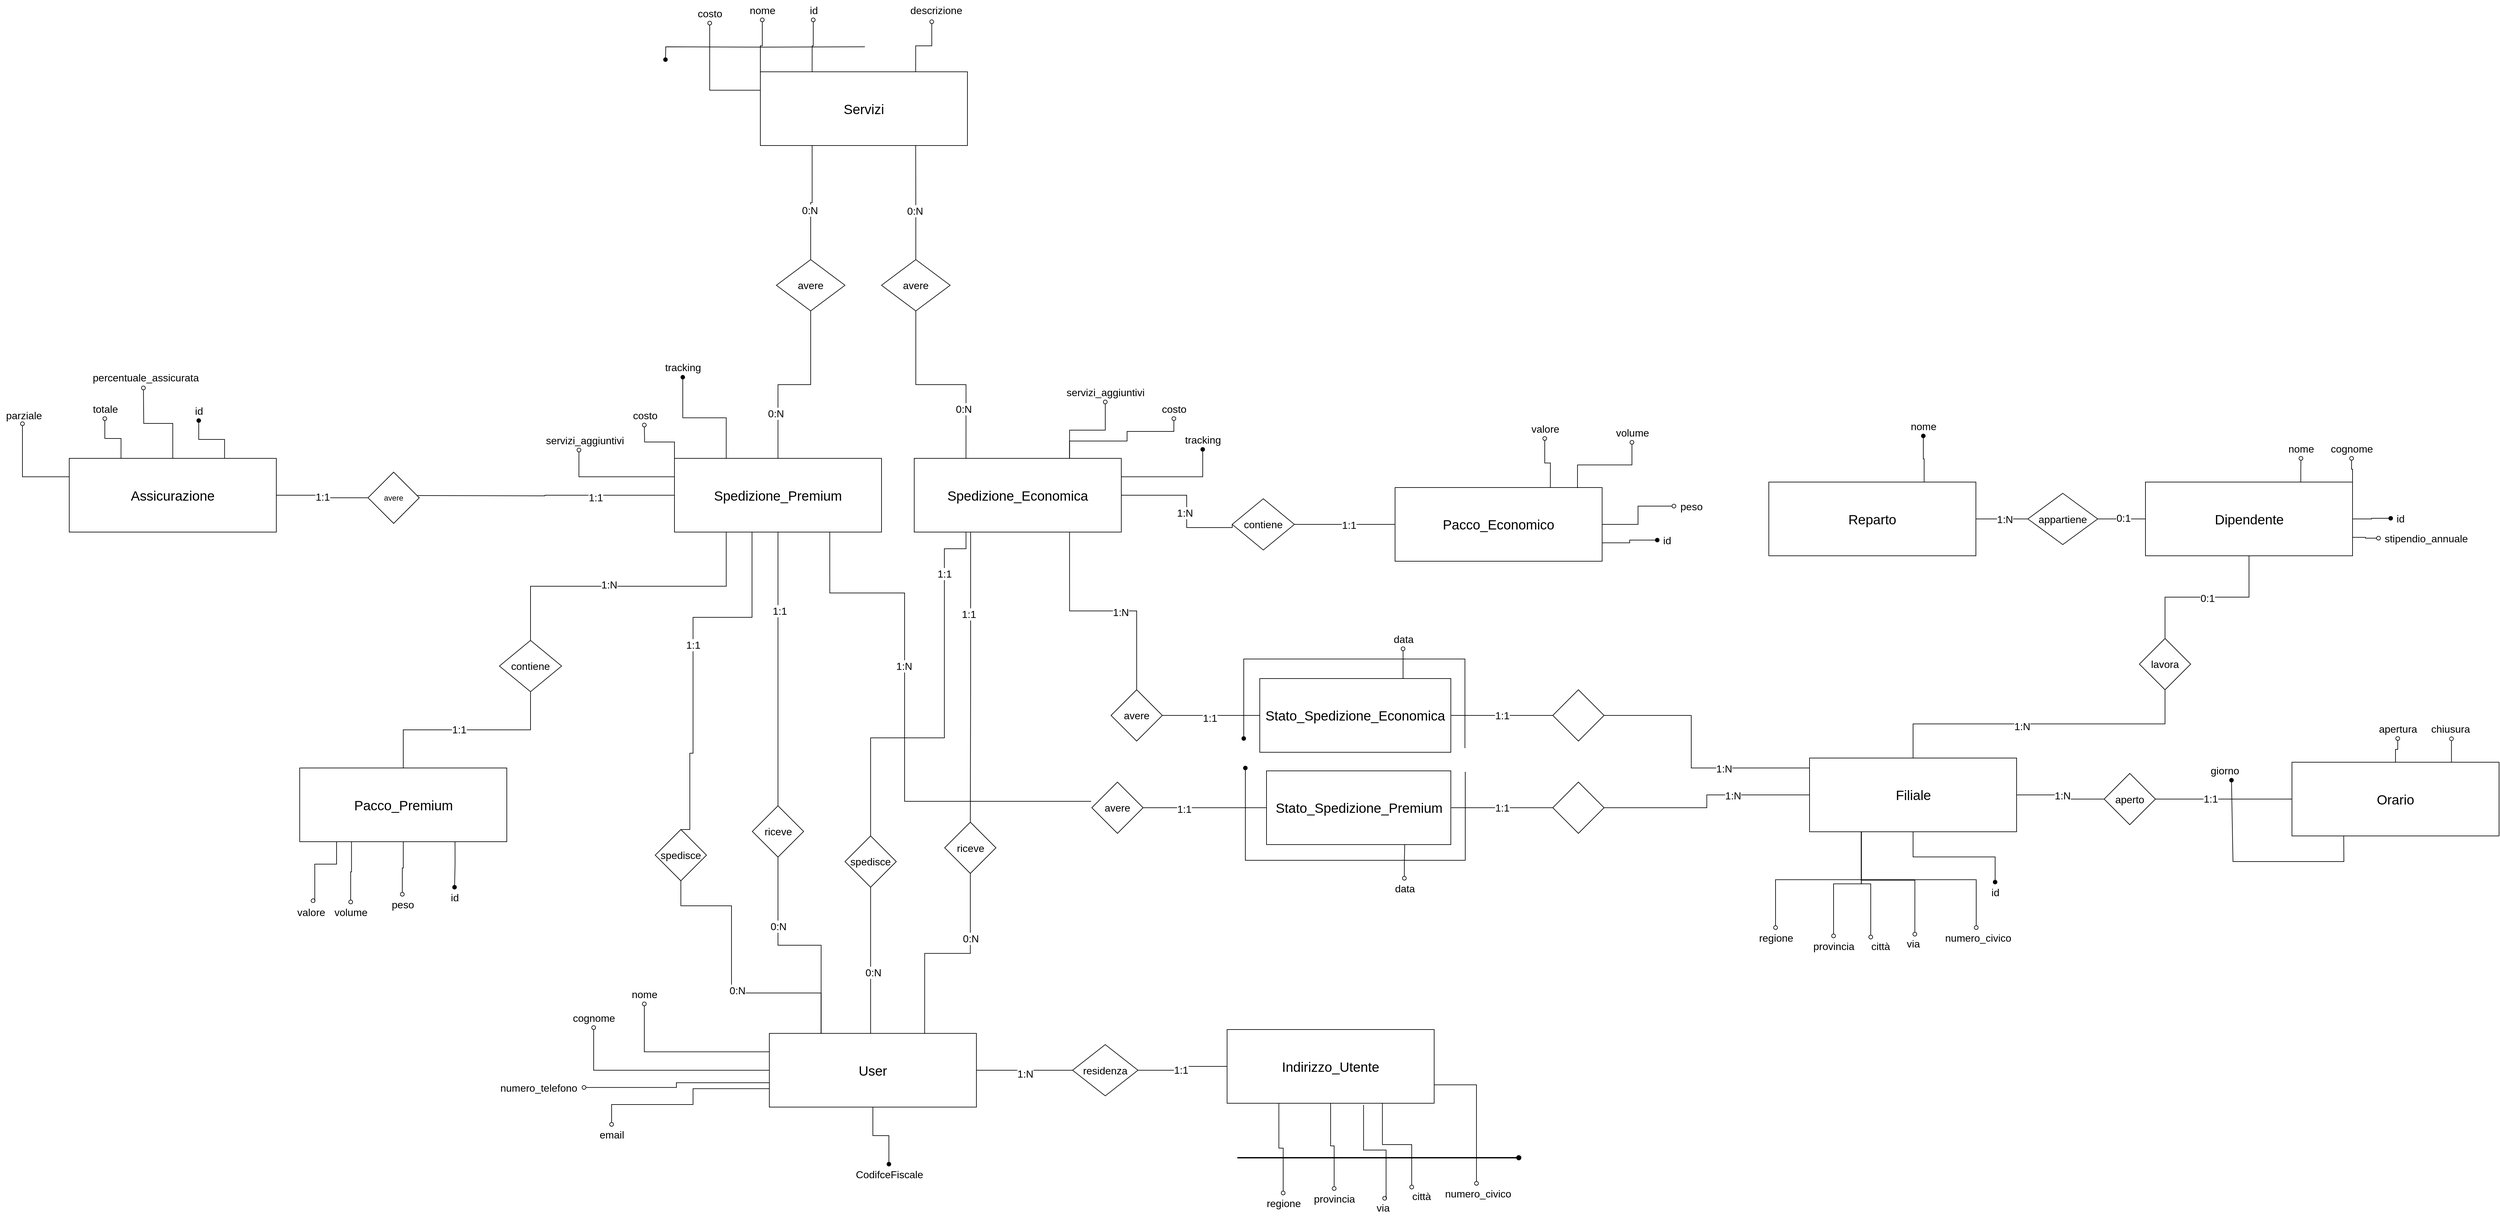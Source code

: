 <mxfile version="21.6.6" type="github">
  <diagram name="Pagina-1" id="zACOurtAaiVBP89Zkyqc">
    <mxGraphModel dx="3609" dy="1951" grid="0" gridSize="10" guides="1" tooltips="1" connect="1" arrows="1" fold="1" page="0" pageScale="1" pageWidth="827" pageHeight="1169" math="0" shadow="0">
      <root>
        <mxCell id="0" />
        <mxCell id="1" parent="0" />
        <mxCell id="aRPOckwbD9favKKPcd5I-1" value="1:1" style="edgeStyle=orthogonalEdgeStyle;rounded=0;orthogonalLoop=1;jettySize=auto;html=1;exitX=0.5;exitY=1;exitDx=0;exitDy=0;fontSize=16;endArrow=none;endFill=0;entryX=0.5;entryY=0;entryDx=0;entryDy=0;" parent="1" source="aRPOckwbD9favKKPcd5I-12" target="es81cM7t3nz8JP1Z9Srt-20" edge="1">
          <mxGeometry relative="1" as="geometry">
            <mxPoint x="56.5" y="635" as="sourcePoint" />
            <mxPoint x="-225" y="739" as="targetPoint" />
            <Array as="points">
              <mxPoint x="-181" y="389" />
              <mxPoint x="-181" y="522" />
              <mxPoint x="-273" y="522" />
              <mxPoint x="-273" y="734" />
              <mxPoint x="-278" y="734" />
              <mxPoint x="-278" y="853" />
            </Array>
          </mxGeometry>
        </mxCell>
        <mxCell id="aRPOckwbD9favKKPcd5I-8" style="edgeStyle=orthogonalEdgeStyle;rounded=0;orthogonalLoop=1;jettySize=auto;html=1;exitX=0;exitY=0.5;exitDx=0;exitDy=0;fontSize=16;endArrow=none;endFill=0;" parent="1" source="aRPOckwbD9favKKPcd5I-12" edge="1">
          <mxGeometry relative="1" as="geometry">
            <mxPoint x="-707" y="332" as="targetPoint" />
          </mxGeometry>
        </mxCell>
        <mxCell id="aRPOckwbD9favKKPcd5I-9" value="1:1" style="edgeLabel;html=1;align=center;verticalAlign=middle;resizable=0;points=[];fontSize=16;" parent="aRPOckwbD9favKKPcd5I-8" vertex="1" connectable="0">
          <mxGeometry x="-0.395" y="3" relative="1" as="geometry">
            <mxPoint as="offset" />
          </mxGeometry>
        </mxCell>
        <mxCell id="aRPOckwbD9favKKPcd5I-104" style="edgeStyle=orthogonalEdgeStyle;rounded=0;orthogonalLoop=1;jettySize=auto;html=1;exitX=0.75;exitY=1;exitDx=0;exitDy=0;fontSize=16;endArrow=none;endFill=0;" parent="1" source="aRPOckwbD9favKKPcd5I-12" edge="1">
          <mxGeometry relative="1" as="geometry">
            <Array as="points">
              <mxPoint x="-60" y="484" />
              <mxPoint x="57" y="484" />
              <mxPoint x="57" y="809" />
            </Array>
            <mxPoint x="348" y="809" as="targetPoint" />
          </mxGeometry>
        </mxCell>
        <mxCell id="es81cM7t3nz8JP1Z9Srt-8" value="&lt;font style=&quot;font-size: 16px;&quot;&gt;1:N&lt;/font&gt;" style="edgeLabel;html=1;align=center;verticalAlign=middle;resizable=0;points=[];" parent="aRPOckwbD9favKKPcd5I-104" vertex="1" connectable="0">
          <mxGeometry x="-0.215" y="-1" relative="1" as="geometry">
            <mxPoint as="offset" />
          </mxGeometry>
        </mxCell>
        <mxCell id="aRPOckwbD9favKKPcd5I-12" value="&lt;font style=&quot;font-size: 21px;&quot;&gt;Spedizione_Premium&lt;/font&gt;" style="rounded=0;whiteSpace=wrap;html=1;fontSize=21;" parent="1" vertex="1">
          <mxGeometry x="-302" y="274" width="323" height="115" as="geometry" />
        </mxCell>
        <mxCell id="aRPOckwbD9favKKPcd5I-103" style="edgeStyle=orthogonalEdgeStyle;rounded=0;orthogonalLoop=1;jettySize=auto;html=1;exitX=0.75;exitY=1;exitDx=0;exitDy=0;fontSize=16;endArrow=none;endFill=0;" parent="1" source="aRPOckwbD9favKKPcd5I-15" target="aRPOckwbD9favKKPcd5I-27" edge="1">
          <mxGeometry relative="1" as="geometry" />
        </mxCell>
        <mxCell id="es81cM7t3nz8JP1Z9Srt-15" value="&lt;font style=&quot;font-size: 16px;&quot;&gt;1:N&lt;/font&gt;" style="edgeLabel;html=1;align=center;verticalAlign=middle;resizable=0;points=[];" parent="aRPOckwbD9favKKPcd5I-103" vertex="1" connectable="0">
          <mxGeometry x="0.153" y="-2" relative="1" as="geometry">
            <mxPoint as="offset" />
          </mxGeometry>
        </mxCell>
        <mxCell id="aRPOckwbD9favKKPcd5I-15" value="&lt;font style=&quot;font-size: 21px;&quot;&gt;Spedizione_Economica&lt;/font&gt;" style="rounded=0;whiteSpace=wrap;html=1;fontSize=21;" parent="1" vertex="1">
          <mxGeometry x="72" y="274" width="323" height="115" as="geometry" />
        </mxCell>
        <mxCell id="aRPOckwbD9favKKPcd5I-18" style="edgeStyle=orthogonalEdgeStyle;rounded=0;orthogonalLoop=1;jettySize=auto;html=1;exitX=1;exitY=0.5;exitDx=0;exitDy=0;entryX=0;entryY=0.5;entryDx=0;entryDy=0;fontSize=16;endArrow=none;endFill=0;" parent="1" source="ZXfQ1p4u8Mh7SfijaAsy-97" target="aRPOckwbD9favKKPcd5I-51" edge="1">
          <mxGeometry relative="1" as="geometry">
            <mxPoint x="648.538" y="1209.385" as="targetPoint" />
            <mxPoint x="286" y="1213" as="sourcePoint" />
          </mxGeometry>
        </mxCell>
        <mxCell id="es81cM7t3nz8JP1Z9Srt-7" value="1:N" style="edgeLabel;html=1;align=center;verticalAlign=middle;resizable=0;points=[];fontSize=16;" parent="aRPOckwbD9favKKPcd5I-18" vertex="1" connectable="0">
          <mxGeometry x="0.543" y="-5" relative="1" as="geometry">
            <mxPoint x="-40" as="offset" />
          </mxGeometry>
        </mxCell>
        <mxCell id="aRPOckwbD9favKKPcd5I-20" value="riceve" style="rhombus;whiteSpace=wrap;html=1;fontSize=16;" parent="1" vertex="1">
          <mxGeometry x="-180.5" y="816" width="80" height="80" as="geometry" />
        </mxCell>
        <mxCell id="aRPOckwbD9favKKPcd5I-24" style="edgeStyle=orthogonalEdgeStyle;rounded=0;orthogonalLoop=1;jettySize=auto;html=1;exitX=0;exitY=0.25;exitDx=0;exitDy=0;entryX=1;entryY=0.5;entryDx=0;entryDy=0;fontSize=16;endArrow=none;endFill=0;" parent="1" source="ZXfQ1p4u8Mh7SfijaAsy-58" target="aRPOckwbD9favKKPcd5I-36" edge="1">
          <mxGeometry relative="1" as="geometry">
            <mxPoint x="1031.5" y="678.85" as="targetPoint" />
            <mxPoint x="1351.67" y="734.25" as="sourcePoint" />
            <Array as="points">
              <mxPoint x="1469" y="757" />
              <mxPoint x="1284" y="757" />
              <mxPoint x="1284" y="675" />
            </Array>
          </mxGeometry>
        </mxCell>
        <mxCell id="aRPOckwbD9favKKPcd5I-25" value="1:N" style="edgeLabel;html=1;align=center;verticalAlign=middle;resizable=0;points=[];fontSize=16;" parent="aRPOckwbD9favKKPcd5I-24" vertex="1" connectable="0">
          <mxGeometry x="-0.294" y="1" relative="1" as="geometry">
            <mxPoint as="offset" />
          </mxGeometry>
        </mxCell>
        <mxCell id="aRPOckwbD9favKKPcd5I-27" value="avere" style="rhombus;whiteSpace=wrap;html=1;fontSize=16;" parent="1" vertex="1">
          <mxGeometry x="379" y="635" width="80" height="80" as="geometry" />
        </mxCell>
        <mxCell id="aRPOckwbD9favKKPcd5I-36" value="" style="rhombus;whiteSpace=wrap;html=1;fontSize=16;" parent="1" vertex="1">
          <mxGeometry x="1068" y="635" width="80" height="80" as="geometry" />
        </mxCell>
        <mxCell id="aRPOckwbD9favKKPcd5I-37" value="1:1" style="edgeStyle=orthogonalEdgeStyle;rounded=0;orthogonalLoop=1;jettySize=auto;html=1;entryX=0;entryY=0.5;entryDx=0;entryDy=0;fontSize=16;endArrow=none;endFill=0;" parent="1" source="aRPOckwbD9favKKPcd5I-40" target="aRPOckwbD9favKKPcd5I-36" edge="1">
          <mxGeometry relative="1" as="geometry" />
        </mxCell>
        <mxCell id="aRPOckwbD9favKKPcd5I-38" style="edgeStyle=orthogonalEdgeStyle;rounded=0;orthogonalLoop=1;jettySize=auto;html=1;entryX=1;entryY=0.5;entryDx=0;entryDy=0;fontSize=16;endArrow=none;endFill=0;" parent="1" source="aRPOckwbD9favKKPcd5I-40" target="aRPOckwbD9favKKPcd5I-27" edge="1">
          <mxGeometry relative="1" as="geometry" />
        </mxCell>
        <mxCell id="aRPOckwbD9favKKPcd5I-39" value="1:1" style="edgeLabel;html=1;align=center;verticalAlign=middle;resizable=0;points=[];fontSize=16;" parent="aRPOckwbD9favKKPcd5I-38" vertex="1" connectable="0">
          <mxGeometry x="-0.311" y="4" relative="1" as="geometry">
            <mxPoint x="-26" as="offset" />
          </mxGeometry>
        </mxCell>
        <mxCell id="aRPOckwbD9favKKPcd5I-40" value="&lt;font style=&quot;font-size: 21px;&quot;&gt;Stato_Spedizione_Economica&lt;/font&gt;" style="rounded=0;whiteSpace=wrap;html=1;fontSize=21;" parent="1" vertex="1">
          <mxGeometry x="611" y="617.5" width="298" height="115" as="geometry" />
        </mxCell>
        <mxCell id="aRPOckwbD9favKKPcd5I-41" style="edgeStyle=orthogonalEdgeStyle;rounded=0;orthogonalLoop=1;jettySize=auto;html=1;exitX=0;exitY=0.5;exitDx=0;exitDy=0;entryX=1;entryY=0.5;entryDx=0;entryDy=0;fontSize=16;endArrow=none;endFill=0;" parent="1" source="yYTF-qgiUNOQjpXdhO6w-1" target="aRPOckwbD9favKKPcd5I-51" edge="1">
          <mxGeometry relative="1" as="geometry" />
        </mxCell>
        <mxCell id="es81cM7t3nz8JP1Z9Srt-6" value="1:1" style="edgeLabel;html=1;align=center;verticalAlign=middle;resizable=0;points=[];fontSize=16;" parent="aRPOckwbD9favKKPcd5I-41" vertex="1" connectable="0">
          <mxGeometry x="0.028" y="-3" relative="1" as="geometry">
            <mxPoint as="offset" />
          </mxGeometry>
        </mxCell>
        <mxCell id="aRPOckwbD9favKKPcd5I-51" value="residenza" style="rhombus;whiteSpace=wrap;html=1;fontSize=16;" parent="1" vertex="1">
          <mxGeometry x="319" y="1188.5" width="102" height="80" as="geometry" />
        </mxCell>
        <mxCell id="es81cM7t3nz8JP1Z9Srt-1" value="Stato_Spedizione_Premium" style="rounded=0;whiteSpace=wrap;html=1;fontSize=21;" parent="1" vertex="1">
          <mxGeometry x="621.5" y="761.5" width="287.5" height="115" as="geometry" />
        </mxCell>
        <mxCell id="es81cM7t3nz8JP1Z9Srt-5" style="edgeStyle=orthogonalEdgeStyle;rounded=0;orthogonalLoop=1;jettySize=auto;html=1;exitX=1;exitY=0.5;exitDx=0;exitDy=0;endArrow=none;endFill=0;" parent="1" source="es81cM7t3nz8JP1Z9Srt-2" target="es81cM7t3nz8JP1Z9Srt-1" edge="1">
          <mxGeometry relative="1" as="geometry" />
        </mxCell>
        <mxCell id="es81cM7t3nz8JP1Z9Srt-9" value="&lt;font style=&quot;font-size: 16px;&quot;&gt;1:1&lt;/font&gt;" style="edgeLabel;html=1;align=center;verticalAlign=middle;resizable=0;points=[];" parent="es81cM7t3nz8JP1Z9Srt-5" vertex="1" connectable="0">
          <mxGeometry x="-0.34" y="-2" relative="1" as="geometry">
            <mxPoint as="offset" />
          </mxGeometry>
        </mxCell>
        <mxCell id="es81cM7t3nz8JP1Z9Srt-2" value="avere" style="rhombus;whiteSpace=wrap;html=1;fontSize=16;" parent="1" vertex="1">
          <mxGeometry x="349" y="779" width="80" height="80" as="geometry" />
        </mxCell>
        <mxCell id="es81cM7t3nz8JP1Z9Srt-13" value="" style="rhombus;whiteSpace=wrap;html=1;fontSize=16;" parent="1" vertex="1">
          <mxGeometry x="1068" y="779" width="80" height="80" as="geometry" />
        </mxCell>
        <mxCell id="es81cM7t3nz8JP1Z9Srt-14" value="1:1" style="edgeStyle=orthogonalEdgeStyle;rounded=0;orthogonalLoop=1;jettySize=auto;html=1;entryX=0;entryY=0.5;entryDx=0;entryDy=0;fontSize=16;endArrow=none;endFill=0;exitX=1;exitY=0.5;exitDx=0;exitDy=0;" parent="1" source="es81cM7t3nz8JP1Z9Srt-1" target="es81cM7t3nz8JP1Z9Srt-13" edge="1">
          <mxGeometry relative="1" as="geometry">
            <mxPoint x="843" y="801.15" as="sourcePoint" />
          </mxGeometry>
        </mxCell>
        <mxCell id="es81cM7t3nz8JP1Z9Srt-20" value="spedisce" style="rhombus;whiteSpace=wrap;html=1;fontSize=16;" parent="1" vertex="1">
          <mxGeometry x="-332" y="853" width="80" height="80" as="geometry" />
        </mxCell>
        <mxCell id="I3UdmOyjPr-Od7CRG_cD-16" style="edgeStyle=orthogonalEdgeStyle;rounded=0;orthogonalLoop=1;jettySize=auto;html=1;exitX=1;exitY=0.25;exitDx=0;exitDy=0;endArrow=oval;endFill=1;" parent="1" source="aRPOckwbD9favKKPcd5I-15" target="I3UdmOyjPr-Od7CRG_cD-20" edge="1">
          <mxGeometry relative="1" as="geometry">
            <mxPoint x="677" y="117" as="sourcePoint" />
          </mxGeometry>
        </mxCell>
        <mxCell id="I3UdmOyjPr-Od7CRG_cD-17" style="edgeStyle=orthogonalEdgeStyle;rounded=0;orthogonalLoop=1;jettySize=auto;html=1;endArrow=oval;endFill=0;exitX=0.75;exitY=0;exitDx=0;exitDy=0;" parent="1" source="aRPOckwbD9favKKPcd5I-15" target="I3UdmOyjPr-Od7CRG_cD-23" edge="1">
          <mxGeometry relative="1" as="geometry">
            <mxPoint x="677" y="145" as="sourcePoint" />
            <Array as="points">
              <mxPoint x="314" y="247" />
              <mxPoint x="404" y="247" />
              <mxPoint x="404" y="232" />
              <mxPoint x="477" y="232" />
            </Array>
          </mxGeometry>
        </mxCell>
        <mxCell id="I3UdmOyjPr-Od7CRG_cD-18" style="edgeStyle=orthogonalEdgeStyle;rounded=0;orthogonalLoop=1;jettySize=auto;html=1;exitX=0.75;exitY=0;exitDx=0;exitDy=0;endArrow=oval;endFill=0;" parent="1" source="aRPOckwbD9favKKPcd5I-15" target="I3UdmOyjPr-Od7CRG_cD-21" edge="1">
          <mxGeometry relative="1" as="geometry">
            <mxPoint x="677" y="145" as="sourcePoint" />
          </mxGeometry>
        </mxCell>
        <mxCell id="I3UdmOyjPr-Od7CRG_cD-20" value="tracking" style="text;html=1;align=center;verticalAlign=middle;resizable=0;points=[];autosize=1;strokeColor=none;fillColor=none;fontSize=16;" parent="1" vertex="1">
          <mxGeometry x="485" y="229" width="74" height="31" as="geometry" />
        </mxCell>
        <mxCell id="I3UdmOyjPr-Od7CRG_cD-21" value="servizi_aggiuntivi" style="text;html=1;align=center;verticalAlign=middle;resizable=0;points=[];autosize=1;strokeColor=none;fillColor=none;fontSize=16;" parent="1" vertex="1">
          <mxGeometry x="300" y="155" width="140" height="31" as="geometry" />
        </mxCell>
        <mxCell id="I3UdmOyjPr-Od7CRG_cD-23" value="costo" style="text;html=1;align=center;verticalAlign=middle;resizable=0;points=[];autosize=1;strokeColor=none;fillColor=none;fontSize=16;" parent="1" vertex="1">
          <mxGeometry x="449" y="181" width="56" height="31" as="geometry" />
        </mxCell>
        <mxCell id="I3UdmOyjPr-Od7CRG_cD-25" value="1:1" style="edgeStyle=orthogonalEdgeStyle;rounded=0;orthogonalLoop=1;jettySize=auto;html=1;exitX=1;exitY=0.5;exitDx=0;exitDy=0;entryX=0;entryY=0.5;entryDx=0;entryDy=0;fontSize=16;endArrow=none;endFill=0;" parent="1" source="ZXfQ1p4u8Mh7SfijaAsy-12" target="I3UdmOyjPr-Od7CRG_cD-29" edge="1">
          <mxGeometry relative="1" as="geometry">
            <mxPoint x="-915" y="335.5" as="sourcePoint" />
          </mxGeometry>
        </mxCell>
        <mxCell id="I3UdmOyjPr-Od7CRG_cD-29" value="avere" style="rhombus;whiteSpace=wrap;html=1;" parent="1" vertex="1">
          <mxGeometry x="-780" y="295.5" width="80" height="80" as="geometry" />
        </mxCell>
        <mxCell id="yYTF-qgiUNOQjpXdhO6w-1" value="&lt;font style=&quot;font-size: 21px;&quot;&gt;Indirizzo_Utente&lt;/font&gt;" style="rounded=0;whiteSpace=wrap;html=1;fontSize=21;" parent="1" vertex="1">
          <mxGeometry x="560" y="1165" width="323" height="115" as="geometry" />
        </mxCell>
        <mxCell id="ZXfQ1p4u8Mh7SfijaAsy-1" style="edgeStyle=orthogonalEdgeStyle;rounded=0;orthogonalLoop=1;jettySize=auto;html=1;exitX=0.25;exitY=0;exitDx=0;exitDy=0;endArrow=oval;endFill=0;" parent="1" source="ZXfQ1p4u8Mh7SfijaAsy-5" target="ZXfQ1p4u8Mh7SfijaAsy-6" edge="1">
          <mxGeometry relative="1" as="geometry" />
        </mxCell>
        <mxCell id="ZXfQ1p4u8Mh7SfijaAsy-2" style="edgeStyle=orthogonalEdgeStyle;rounded=0;orthogonalLoop=1;jettySize=auto;html=1;exitX=0.75;exitY=0;exitDx=0;exitDy=0;entryX=0.438;entryY=1.094;entryDx=0;entryDy=0;entryPerimeter=0;endArrow=oval;endFill=0;" parent="1" source="ZXfQ1p4u8Mh7SfijaAsy-5" target="ZXfQ1p4u8Mh7SfijaAsy-7" edge="1">
          <mxGeometry relative="1" as="geometry" />
        </mxCell>
        <mxCell id="ZXfQ1p4u8Mh7SfijaAsy-3" style="edgeStyle=orthogonalEdgeStyle;rounded=0;orthogonalLoop=1;jettySize=auto;html=1;exitX=0;exitY=0;exitDx=0;exitDy=0;endArrow=oval;endFill=0;" parent="1" source="ZXfQ1p4u8Mh7SfijaAsy-5" target="ZXfQ1p4u8Mh7SfijaAsy-9" edge="1">
          <mxGeometry relative="1" as="geometry" />
        </mxCell>
        <mxCell id="ZXfQ1p4u8Mh7SfijaAsy-4" style="edgeStyle=orthogonalEdgeStyle;rounded=0;orthogonalLoop=1;jettySize=auto;html=1;exitX=0;exitY=0.25;exitDx=0;exitDy=0;endArrow=oval;endFill=0;" parent="1" source="ZXfQ1p4u8Mh7SfijaAsy-5" target="ZXfQ1p4u8Mh7SfijaAsy-8" edge="1">
          <mxGeometry relative="1" as="geometry" />
        </mxCell>
        <mxCell id="ZXfQ1p4u8Mh7SfijaAsy-5" value="&lt;font style=&quot;font-size: 21px;&quot;&gt;Servizi&lt;/font&gt;" style="rounded=0;whiteSpace=wrap;html=1;fontSize=21;" parent="1" vertex="1">
          <mxGeometry x="-168" y="-329" width="323" height="115" as="geometry" />
        </mxCell>
        <mxCell id="ZXfQ1p4u8Mh7SfijaAsy-6" value="&lt;font style=&quot;font-size: 16px;&quot;&gt;id&lt;/font&gt;" style="text;html=1;align=center;verticalAlign=middle;resizable=0;points=[];autosize=1;strokeColor=none;fillColor=none;" parent="1" vertex="1">
          <mxGeometry x="-100.5" y="-441" width="30" height="31" as="geometry" />
        </mxCell>
        <mxCell id="ZXfQ1p4u8Mh7SfijaAsy-7" value="&lt;font style=&quot;font-size: 16px;&quot;&gt;descrizione&lt;/font&gt;" style="text;html=1;align=center;verticalAlign=middle;resizable=0;points=[];autosize=1;strokeColor=none;fillColor=none;" parent="1" vertex="1">
          <mxGeometry x="56" y="-441" width="99" height="31" as="geometry" />
        </mxCell>
        <mxCell id="ZXfQ1p4u8Mh7SfijaAsy-8" value="&lt;font style=&quot;font-size: 16px;&quot;&gt;costo&lt;/font&gt;" style="text;html=1;align=center;verticalAlign=middle;resizable=0;points=[];autosize=1;strokeColor=none;fillColor=none;" parent="1" vertex="1">
          <mxGeometry x="-275" y="-436" width="56" height="31" as="geometry" />
        </mxCell>
        <mxCell id="ZXfQ1p4u8Mh7SfijaAsy-9" value="&lt;font style=&quot;font-size: 16px;&quot;&gt;nome&lt;/font&gt;" style="text;html=1;align=center;verticalAlign=middle;resizable=0;points=[];autosize=1;strokeColor=none;fillColor=none;" parent="1" vertex="1">
          <mxGeometry x="-194" y="-441" width="58" height="31" as="geometry" />
        </mxCell>
        <mxCell id="ZXfQ1p4u8Mh7SfijaAsy-10" style="edgeStyle=orthogonalEdgeStyle;rounded=0;orthogonalLoop=1;jettySize=auto;html=1;exitX=0.25;exitY=0;exitDx=0;exitDy=0;endArrow=oval;endFill=0;" parent="1" source="ZXfQ1p4u8Mh7SfijaAsy-12" target="ZXfQ1p4u8Mh7SfijaAsy-15" edge="1">
          <mxGeometry relative="1" as="geometry" />
        </mxCell>
        <mxCell id="ZXfQ1p4u8Mh7SfijaAsy-11" style="edgeStyle=orthogonalEdgeStyle;rounded=0;orthogonalLoop=1;jettySize=auto;html=1;exitX=0.5;exitY=0;exitDx=0;exitDy=0;endArrow=oval;endFill=0;" parent="1" source="ZXfQ1p4u8Mh7SfijaAsy-12" edge="1">
          <mxGeometry relative="1" as="geometry">
            <mxPoint x="-1130.286" y="164.143" as="targetPoint" />
          </mxGeometry>
        </mxCell>
        <mxCell id="ZXfQ1p4u8Mh7SfijaAsy-12" value="&lt;font style=&quot;font-size: 21px;&quot;&gt;Assicurazione&lt;/font&gt;" style="rounded=0;whiteSpace=wrap;html=1;fontSize=21;" parent="1" vertex="1">
          <mxGeometry x="-1246" y="274" width="323" height="115" as="geometry" />
        </mxCell>
        <mxCell id="ZXfQ1p4u8Mh7SfijaAsy-13" value="&lt;font style=&quot;font-size: 16px;&quot;&gt;id&lt;/font&gt;" style="text;html=1;align=center;verticalAlign=middle;resizable=0;points=[];autosize=1;strokeColor=none;fillColor=none;" parent="1" vertex="1">
          <mxGeometry x="-1059" y="184" width="30" height="31" as="geometry" />
        </mxCell>
        <mxCell id="ZXfQ1p4u8Mh7SfijaAsy-14" style="edgeStyle=orthogonalEdgeStyle;rounded=0;orthogonalLoop=1;jettySize=auto;html=1;exitX=0.75;exitY=0;exitDx=0;exitDy=0;endArrow=oval;endFill=1;" parent="1" source="ZXfQ1p4u8Mh7SfijaAsy-12" target="ZXfQ1p4u8Mh7SfijaAsy-13" edge="1">
          <mxGeometry relative="1" as="geometry">
            <mxPoint x="-310" y="588" as="sourcePoint" />
            <mxPoint x="-508" y="576" as="targetPoint" />
          </mxGeometry>
        </mxCell>
        <mxCell id="ZXfQ1p4u8Mh7SfijaAsy-15" value="&lt;font style=&quot;font-size: 16px;&quot;&gt;totale&lt;br&gt;&lt;/font&gt;" style="text;html=1;align=center;verticalAlign=middle;resizable=0;points=[];autosize=1;strokeColor=none;fillColor=none;" parent="1" vertex="1">
          <mxGeometry x="-1219" y="181" width="57" height="31" as="geometry" />
        </mxCell>
        <mxCell id="ZXfQ1p4u8Mh7SfijaAsy-16" value="&lt;font style=&quot;font-size: 16px;&quot;&gt;percentuale_assicurata&lt;/font&gt;" style="text;html=1;align=center;verticalAlign=middle;resizable=0;points=[];autosize=1;strokeColor=none;fillColor=none;" parent="1" vertex="1">
          <mxGeometry x="-1219" y="132" width="183" height="31" as="geometry" />
        </mxCell>
        <mxCell id="ZXfQ1p4u8Mh7SfijaAsy-17" value="&lt;font style=&quot;font-size: 16px;&quot;&gt;parziale&lt;br&gt;&lt;/font&gt;" style="text;html=1;align=center;verticalAlign=middle;resizable=0;points=[];autosize=1;strokeColor=none;fillColor=none;" parent="1" vertex="1">
          <mxGeometry x="-1354" y="191" width="74" height="31" as="geometry" />
        </mxCell>
        <mxCell id="ZXfQ1p4u8Mh7SfijaAsy-18" style="edgeStyle=orthogonalEdgeStyle;rounded=0;orthogonalLoop=1;jettySize=auto;html=1;exitX=0;exitY=0.25;exitDx=0;exitDy=0;endArrow=oval;endFill=0;entryX=0.473;entryY=0.935;entryDx=0;entryDy=0;entryPerimeter=0;" parent="1" source="ZXfQ1p4u8Mh7SfijaAsy-12" target="ZXfQ1p4u8Mh7SfijaAsy-17" edge="1">
          <mxGeometry relative="1" as="geometry">
            <mxPoint x="-1265" y="291" as="sourcePoint" />
            <mxPoint x="-1290" y="229" as="targetPoint" />
          </mxGeometry>
        </mxCell>
        <mxCell id="ZXfQ1p4u8Mh7SfijaAsy-22" style="edgeStyle=orthogonalEdgeStyle;rounded=0;orthogonalLoop=1;jettySize=auto;html=1;entryX=0.75;entryY=0;entryDx=0;entryDy=0;endArrow=none;endFill=0;startArrow=oval;startFill=0;" parent="1" source="ZXfQ1p4u8Mh7SfijaAsy-20" target="aRPOckwbD9favKKPcd5I-40" edge="1">
          <mxGeometry relative="1" as="geometry" />
        </mxCell>
        <mxCell id="ZXfQ1p4u8Mh7SfijaAsy-20" value="&lt;font style=&quot;font-size: 16px;&quot;&gt;data&lt;/font&gt;" style="text;html=1;align=center;verticalAlign=middle;resizable=0;points=[];autosize=1;strokeColor=none;fillColor=none;" parent="1" vertex="1">
          <mxGeometry x="810" y="540" width="49" height="31" as="geometry" />
        </mxCell>
        <mxCell id="ZXfQ1p4u8Mh7SfijaAsy-23" style="edgeStyle=orthogonalEdgeStyle;rounded=0;orthogonalLoop=1;jettySize=auto;html=1;entryX=0.75;entryY=1;entryDx=0;entryDy=0;endArrow=none;endFill=0;startArrow=oval;startFill=0;" parent="1" source="ZXfQ1p4u8Mh7SfijaAsy-24" target="es81cM7t3nz8JP1Z9Srt-1" edge="1">
          <mxGeometry relative="1" as="geometry">
            <mxPoint x="873" y="956.5" as="targetPoint" />
          </mxGeometry>
        </mxCell>
        <mxCell id="ZXfQ1p4u8Mh7SfijaAsy-24" value="&lt;font style=&quot;font-size: 16px;&quot;&gt;data&lt;/font&gt;" style="text;html=1;align=center;verticalAlign=middle;resizable=0;points=[];autosize=1;strokeColor=none;fillColor=none;" parent="1" vertex="1">
          <mxGeometry x="812" y="929" width="49" height="31" as="geometry" />
        </mxCell>
        <mxCell id="ZXfQ1p4u8Mh7SfijaAsy-25" style="edgeStyle=orthogonalEdgeStyle;rounded=0;orthogonalLoop=1;jettySize=auto;html=1;exitX=0.5;exitY=0;exitDx=0;exitDy=0;entryX=0.5;entryY=1;entryDx=0;entryDy=0;endArrow=none;endFill=0;" parent="1" source="aRPOckwbD9favKKPcd5I-12" target="ZXfQ1p4u8Mh7SfijaAsy-29" edge="1">
          <mxGeometry relative="1" as="geometry">
            <mxPoint x="-151" y="132" as="sourcePoint" />
          </mxGeometry>
        </mxCell>
        <mxCell id="ZXfQ1p4u8Mh7SfijaAsy-26" value="0:N" style="edgeLabel;html=1;align=center;verticalAlign=middle;resizable=0;points=[];fontSize=16;" parent="ZXfQ1p4u8Mh7SfijaAsy-25" vertex="1" connectable="0">
          <mxGeometry x="-0.502" y="4" relative="1" as="geometry">
            <mxPoint as="offset" />
          </mxGeometry>
        </mxCell>
        <mxCell id="ZXfQ1p4u8Mh7SfijaAsy-27" style="edgeStyle=orthogonalEdgeStyle;rounded=0;orthogonalLoop=1;jettySize=auto;html=1;exitX=0.5;exitY=0;exitDx=0;exitDy=0;entryX=0.25;entryY=1;entryDx=0;entryDy=0;endArrow=none;endFill=0;" parent="1" source="ZXfQ1p4u8Mh7SfijaAsy-29" target="ZXfQ1p4u8Mh7SfijaAsy-5" edge="1">
          <mxGeometry relative="1" as="geometry">
            <mxPoint x="-87.25" y="-561" as="targetPoint" />
          </mxGeometry>
        </mxCell>
        <mxCell id="ZXfQ1p4u8Mh7SfijaAsy-28" value="0:N" style="edgeLabel;html=1;align=center;verticalAlign=middle;resizable=0;points=[];fontSize=16;" parent="ZXfQ1p4u8Mh7SfijaAsy-27" vertex="1" connectable="0">
          <mxGeometry x="-0.13" y="3" relative="1" as="geometry">
            <mxPoint x="1" y="1" as="offset" />
          </mxGeometry>
        </mxCell>
        <mxCell id="ZXfQ1p4u8Mh7SfijaAsy-29" value="avere" style="rhombus;whiteSpace=wrap;html=1;fontSize=16;" parent="1" vertex="1">
          <mxGeometry x="-143" y="-36" width="107" height="80" as="geometry" />
        </mxCell>
        <mxCell id="ZXfQ1p4u8Mh7SfijaAsy-30" style="edgeStyle=orthogonalEdgeStyle;rounded=0;orthogonalLoop=1;jettySize=auto;html=1;exitX=0.25;exitY=0;exitDx=0;exitDy=0;entryX=0.5;entryY=1;entryDx=0;entryDy=0;endArrow=none;endFill=0;" parent="1" source="aRPOckwbD9favKKPcd5I-15" target="ZXfQ1p4u8Mh7SfijaAsy-34" edge="1">
          <mxGeometry relative="1" as="geometry">
            <mxPoint x="134" y="101" as="sourcePoint" />
          </mxGeometry>
        </mxCell>
        <mxCell id="ZXfQ1p4u8Mh7SfijaAsy-31" value="0:N" style="edgeLabel;html=1;align=center;verticalAlign=middle;resizable=0;points=[];fontSize=16;" parent="ZXfQ1p4u8Mh7SfijaAsy-30" vertex="1" connectable="0">
          <mxGeometry x="-0.502" y="4" relative="1" as="geometry">
            <mxPoint as="offset" />
          </mxGeometry>
        </mxCell>
        <mxCell id="ZXfQ1p4u8Mh7SfijaAsy-32" style="edgeStyle=orthogonalEdgeStyle;rounded=0;orthogonalLoop=1;jettySize=auto;html=1;exitX=0.5;exitY=0;exitDx=0;exitDy=0;entryX=0.75;entryY=1;entryDx=0;entryDy=0;endArrow=none;endFill=0;" parent="1" source="ZXfQ1p4u8Mh7SfijaAsy-34" target="ZXfQ1p4u8Mh7SfijaAsy-5" edge="1">
          <mxGeometry relative="1" as="geometry">
            <mxPoint x="206" y="-206" as="targetPoint" />
          </mxGeometry>
        </mxCell>
        <mxCell id="ZXfQ1p4u8Mh7SfijaAsy-33" value="0:N" style="edgeLabel;html=1;align=center;verticalAlign=middle;resizable=0;points=[];fontSize=16;" parent="ZXfQ1p4u8Mh7SfijaAsy-32" vertex="1" connectable="0">
          <mxGeometry x="-0.13" y="3" relative="1" as="geometry">
            <mxPoint x="1" y="1" as="offset" />
          </mxGeometry>
        </mxCell>
        <mxCell id="ZXfQ1p4u8Mh7SfijaAsy-34" value="avere" style="rhombus;whiteSpace=wrap;html=1;fontSize=16;" parent="1" vertex="1">
          <mxGeometry x="21" y="-36" width="107" height="80" as="geometry" />
        </mxCell>
        <mxCell id="ZXfQ1p4u8Mh7SfijaAsy-35" style="edgeStyle=orthogonalEdgeStyle;rounded=0;orthogonalLoop=1;jettySize=auto;html=1;endArrow=oval;endFill=1;" parent="1" source="ZXfQ1p4u8Mh7SfijaAsy-39" target="ZXfQ1p4u8Mh7SfijaAsy-42" edge="1">
          <mxGeometry relative="1" as="geometry" />
        </mxCell>
        <mxCell id="ZXfQ1p4u8Mh7SfijaAsy-36" style="edgeStyle=orthogonalEdgeStyle;rounded=0;orthogonalLoop=1;jettySize=auto;html=1;exitX=1;exitY=0.75;exitDx=0;exitDy=0;endArrow=oval;endFill=0;" parent="1" source="ZXfQ1p4u8Mh7SfijaAsy-39" target="ZXfQ1p4u8Mh7SfijaAsy-50" edge="1">
          <mxGeometry relative="1" as="geometry" />
        </mxCell>
        <mxCell id="ZXfQ1p4u8Mh7SfijaAsy-37" style="edgeStyle=orthogonalEdgeStyle;rounded=0;orthogonalLoop=1;jettySize=auto;html=1;exitX=0.75;exitY=0;exitDx=0;exitDy=0;endArrow=oval;endFill=0;" parent="1" source="ZXfQ1p4u8Mh7SfijaAsy-39" target="ZXfQ1p4u8Mh7SfijaAsy-51" edge="1">
          <mxGeometry relative="1" as="geometry" />
        </mxCell>
        <mxCell id="ZXfQ1p4u8Mh7SfijaAsy-38" style="edgeStyle=orthogonalEdgeStyle;rounded=0;orthogonalLoop=1;jettySize=auto;html=1;exitX=1;exitY=0;exitDx=0;exitDy=0;endArrow=oval;endFill=0;" parent="1" source="ZXfQ1p4u8Mh7SfijaAsy-39" target="ZXfQ1p4u8Mh7SfijaAsy-52" edge="1">
          <mxGeometry relative="1" as="geometry" />
        </mxCell>
        <mxCell id="ZXfQ1p4u8Mh7SfijaAsy-39" value="Dipendente" style="rounded=0;whiteSpace=wrap;html=1;fontSize=21;" parent="1" vertex="1">
          <mxGeometry x="1992.5" y="311" width="323" height="115" as="geometry" />
        </mxCell>
        <mxCell id="ZXfQ1p4u8Mh7SfijaAsy-40" style="edgeStyle=orthogonalEdgeStyle;rounded=0;orthogonalLoop=1;jettySize=auto;html=1;exitX=0.5;exitY=0;exitDx=0;exitDy=0;endArrow=none;endFill=0;" parent="1" source="ZXfQ1p4u8Mh7SfijaAsy-63" target="ZXfQ1p4u8Mh7SfijaAsy-39" edge="1">
          <mxGeometry relative="1" as="geometry">
            <mxPoint x="2154" y="492" as="sourcePoint" />
          </mxGeometry>
        </mxCell>
        <mxCell id="ZXfQ1p4u8Mh7SfijaAsy-41" value="0:1" style="edgeLabel;html=1;align=center;verticalAlign=middle;resizable=0;points=[];fontSize=16;" parent="ZXfQ1p4u8Mh7SfijaAsy-40" vertex="1" connectable="0">
          <mxGeometry x="0.005" y="-1" relative="1" as="geometry">
            <mxPoint as="offset" />
          </mxGeometry>
        </mxCell>
        <mxCell id="ZXfQ1p4u8Mh7SfijaAsy-42" value="id" style="text;html=1;align=center;verticalAlign=middle;resizable=0;points=[];autosize=1;strokeColor=none;fillColor=none;fontSize=16;" parent="1" vertex="1">
          <mxGeometry x="2375" y="352" width="30" height="31" as="geometry" />
        </mxCell>
        <mxCell id="ZXfQ1p4u8Mh7SfijaAsy-43" style="edgeStyle=orthogonalEdgeStyle;rounded=0;orthogonalLoop=1;jettySize=auto;html=1;exitX=1;exitY=0.5;exitDx=0;exitDy=0;endArrow=none;endFill=0;" parent="1" source="ZXfQ1p4u8Mh7SfijaAsy-46" target="ZXfQ1p4u8Mh7SfijaAsy-49" edge="1">
          <mxGeometry relative="1" as="geometry" />
        </mxCell>
        <mxCell id="ZXfQ1p4u8Mh7SfijaAsy-44" value="1:N" style="edgeLabel;html=1;align=center;verticalAlign=middle;resizable=0;points=[];fontSize=16;" parent="ZXfQ1p4u8Mh7SfijaAsy-43" vertex="1" connectable="0">
          <mxGeometry x="-0.405" y="2" relative="1" as="geometry">
            <mxPoint x="21" y="2" as="offset" />
          </mxGeometry>
        </mxCell>
        <mxCell id="ZXfQ1p4u8Mh7SfijaAsy-45" style="edgeStyle=orthogonalEdgeStyle;rounded=0;orthogonalLoop=1;jettySize=auto;html=1;exitX=0.75;exitY=0;exitDx=0;exitDy=0;endArrow=oval;endFill=1;" parent="1" source="ZXfQ1p4u8Mh7SfijaAsy-46" target="ZXfQ1p4u8Mh7SfijaAsy-53" edge="1">
          <mxGeometry relative="1" as="geometry">
            <mxPoint x="1667" y="227" as="targetPoint" />
          </mxGeometry>
        </mxCell>
        <mxCell id="ZXfQ1p4u8Mh7SfijaAsy-46" value="Reparto" style="rounded=0;whiteSpace=wrap;html=1;fontSize=21;" parent="1" vertex="1">
          <mxGeometry x="1405" y="311" width="323" height="115" as="geometry" />
        </mxCell>
        <mxCell id="ZXfQ1p4u8Mh7SfijaAsy-47" style="edgeStyle=orthogonalEdgeStyle;rounded=0;orthogonalLoop=1;jettySize=auto;html=1;exitX=1;exitY=0.5;exitDx=0;exitDy=0;endArrow=none;endFill=0;" parent="1" source="ZXfQ1p4u8Mh7SfijaAsy-49" target="ZXfQ1p4u8Mh7SfijaAsy-39" edge="1">
          <mxGeometry relative="1" as="geometry" />
        </mxCell>
        <mxCell id="ZXfQ1p4u8Mh7SfijaAsy-48" value="0:1" style="edgeLabel;html=1;align=center;verticalAlign=middle;resizable=0;points=[];fontSize=16;" parent="ZXfQ1p4u8Mh7SfijaAsy-47" vertex="1" connectable="0">
          <mxGeometry x="0.071" y="3" relative="1" as="geometry">
            <mxPoint y="1" as="offset" />
          </mxGeometry>
        </mxCell>
        <mxCell id="ZXfQ1p4u8Mh7SfijaAsy-49" value="&lt;font style=&quot;font-size: 16px;&quot;&gt;appartiene&lt;/font&gt;" style="rhombus;whiteSpace=wrap;html=1;" parent="1" vertex="1">
          <mxGeometry x="1809" y="328.5" width="109" height="80" as="geometry" />
        </mxCell>
        <mxCell id="ZXfQ1p4u8Mh7SfijaAsy-50" value="stipendio_annuale" style="text;html=1;align=center;verticalAlign=middle;resizable=0;points=[];autosize=1;strokeColor=none;fillColor=none;fontSize=16;" parent="1" vertex="1">
          <mxGeometry x="2356" y="383" width="148" height="31" as="geometry" />
        </mxCell>
        <mxCell id="ZXfQ1p4u8Mh7SfijaAsy-51" value="nome" style="text;html=1;align=center;verticalAlign=middle;resizable=0;points=[];autosize=1;strokeColor=none;fillColor=none;fontSize=16;" parent="1" vertex="1">
          <mxGeometry x="2206" y="243" width="58" height="31" as="geometry" />
        </mxCell>
        <mxCell id="ZXfQ1p4u8Mh7SfijaAsy-52" value="cognome" style="text;html=1;align=center;verticalAlign=middle;resizable=0;points=[];autosize=1;strokeColor=none;fillColor=none;fontSize=16;" parent="1" vertex="1">
          <mxGeometry x="2272" y="243" width="84" height="31" as="geometry" />
        </mxCell>
        <mxCell id="ZXfQ1p4u8Mh7SfijaAsy-53" value="&lt;font style=&quot;font-size: 16px;&quot;&gt;nome&lt;/font&gt;" style="text;html=1;align=center;verticalAlign=middle;resizable=0;points=[];autosize=1;strokeColor=none;fillColor=none;" parent="1" vertex="1">
          <mxGeometry x="1617" y="208" width="58" height="31" as="geometry" />
        </mxCell>
        <mxCell id="ZXfQ1p4u8Mh7SfijaAsy-54" style="edgeStyle=orthogonalEdgeStyle;rounded=0;orthogonalLoop=1;jettySize=auto;html=1;exitX=0.5;exitY=1;exitDx=0;exitDy=0;endArrow=oval;endFill=1;" parent="1" source="ZXfQ1p4u8Mh7SfijaAsy-58" target="ZXfQ1p4u8Mh7SfijaAsy-60" edge="1">
          <mxGeometry relative="1" as="geometry">
            <mxPoint x="1674" y="941" as="targetPoint" />
          </mxGeometry>
        </mxCell>
        <mxCell id="ZXfQ1p4u8Mh7SfijaAsy-55" style="edgeStyle=orthogonalEdgeStyle;rounded=0;orthogonalLoop=1;jettySize=auto;html=1;entryX=0;entryY=0.5;entryDx=0;entryDy=0;endArrow=none;endFill=0;" parent="1" source="ZXfQ1p4u8Mh7SfijaAsy-58" target="ZXfQ1p4u8Mh7SfijaAsy-68" edge="1">
          <mxGeometry relative="1" as="geometry" />
        </mxCell>
        <mxCell id="ZXfQ1p4u8Mh7SfijaAsy-56" value="1:N" style="edgeLabel;html=1;align=center;verticalAlign=middle;resizable=0;points=[];fontSize=16;" parent="ZXfQ1p4u8Mh7SfijaAsy-55" vertex="1" connectable="0">
          <mxGeometry x="-0.024" y="3" relative="1" as="geometry">
            <mxPoint y="-1" as="offset" />
          </mxGeometry>
        </mxCell>
        <mxCell id="ZXfQ1p4u8Mh7SfijaAsy-58" value="Filiale" style="rounded=0;whiteSpace=wrap;html=1;fontSize=21;" parent="1" vertex="1">
          <mxGeometry x="1468.5" y="741.5" width="323" height="115" as="geometry" />
        </mxCell>
        <mxCell id="ZXfQ1p4u8Mh7SfijaAsy-59" value="&lt;font style=&quot;font-size: 16px;&quot;&gt;regione&lt;br style=&quot;font-size: 16px;&quot;&gt;&lt;/font&gt;" style="text;html=1;align=center;verticalAlign=middle;resizable=0;points=[];autosize=1;strokeColor=none;fillColor=none;fontSize=16;" parent="1" vertex="1">
          <mxGeometry x="1380" y="1006" width="71" height="31" as="geometry" />
        </mxCell>
        <mxCell id="ZXfQ1p4u8Mh7SfijaAsy-60" value="&lt;font style=&quot;font-size: 16px;&quot;&gt;id&lt;/font&gt;" style="text;html=1;align=center;verticalAlign=middle;resizable=0;points=[];autosize=1;strokeColor=none;fillColor=none;fontSize=16;" parent="1" vertex="1">
          <mxGeometry x="1743" y="935" width="30" height="31" as="geometry" />
        </mxCell>
        <mxCell id="ZXfQ1p4u8Mh7SfijaAsy-61" style="edgeStyle=orthogonalEdgeStyle;rounded=0;orthogonalLoop=1;jettySize=auto;html=1;exitX=0.5;exitY=1;exitDx=0;exitDy=0;entryX=0.5;entryY=0;entryDx=0;entryDy=0;endArrow=none;endFill=0;" parent="1" source="ZXfQ1p4u8Mh7SfijaAsy-63" target="ZXfQ1p4u8Mh7SfijaAsy-58" edge="1">
          <mxGeometry relative="1" as="geometry" />
        </mxCell>
        <mxCell id="ZXfQ1p4u8Mh7SfijaAsy-62" value="1:N&lt;br style=&quot;font-size: 16px;&quot;&gt;" style="edgeLabel;html=1;align=center;verticalAlign=middle;resizable=0;points=[];fontSize=16;" parent="ZXfQ1p4u8Mh7SfijaAsy-61" vertex="1" connectable="0">
          <mxGeometry x="0.103" y="4" relative="1" as="geometry">
            <mxPoint x="-1" y="-1" as="offset" />
          </mxGeometry>
        </mxCell>
        <mxCell id="ZXfQ1p4u8Mh7SfijaAsy-63" value="lavora" style="rhombus;whiteSpace=wrap;html=1;fontSize=16;" parent="1" vertex="1">
          <mxGeometry x="1983" y="555" width="80" height="80" as="geometry" />
        </mxCell>
        <mxCell id="ZXfQ1p4u8Mh7SfijaAsy-64" style="edgeStyle=orthogonalEdgeStyle;rounded=0;orthogonalLoop=1;jettySize=auto;html=1;exitX=0.5;exitY=0;exitDx=0;exitDy=0;endArrow=oval;endFill=0;" parent="1" source="ZXfQ1p4u8Mh7SfijaAsy-65" target="ZXfQ1p4u8Mh7SfijaAsy-80" edge="1">
          <mxGeometry relative="1" as="geometry" />
        </mxCell>
        <mxCell id="ZXfQ1p4u8Mh7SfijaAsy-65" value="&lt;font style=&quot;font-size: 21px;&quot;&gt;Orario&lt;br&gt;&lt;/font&gt;" style="rounded=0;whiteSpace=wrap;html=1;fontSize=21;" parent="1" vertex="1">
          <mxGeometry x="2221" y="748" width="323" height="115" as="geometry" />
        </mxCell>
        <mxCell id="ZXfQ1p4u8Mh7SfijaAsy-66" style="edgeStyle=orthogonalEdgeStyle;rounded=0;orthogonalLoop=1;jettySize=auto;html=1;exitX=1;exitY=0.5;exitDx=0;exitDy=0;endArrow=none;endFill=0;" parent="1" source="ZXfQ1p4u8Mh7SfijaAsy-68" target="ZXfQ1p4u8Mh7SfijaAsy-65" edge="1">
          <mxGeometry relative="1" as="geometry" />
        </mxCell>
        <mxCell id="ZXfQ1p4u8Mh7SfijaAsy-67" value="1:1" style="edgeLabel;html=1;align=center;verticalAlign=middle;resizable=0;points=[];fontSize=16;" parent="ZXfQ1p4u8Mh7SfijaAsy-66" vertex="1" connectable="0">
          <mxGeometry x="-0.193" y="1" relative="1" as="geometry">
            <mxPoint as="offset" />
          </mxGeometry>
        </mxCell>
        <mxCell id="ZXfQ1p4u8Mh7SfijaAsy-68" value="aperto" style="rhombus;whiteSpace=wrap;html=1;fontSize=16;" parent="1" vertex="1">
          <mxGeometry x="1928" y="765.5" width="80" height="80" as="geometry" />
        </mxCell>
        <mxCell id="ZXfQ1p4u8Mh7SfijaAsy-69" value="" style="endArrow=none;html=1;rounded=0;startArrow=oval;startFill=1;entryX=0.25;entryY=1;entryDx=0;entryDy=0;exitX=0.672;exitY=1.002;exitDx=0;exitDy=0;exitPerimeter=0;" parent="1" source="ZXfQ1p4u8Mh7SfijaAsy-79" target="ZXfQ1p4u8Mh7SfijaAsy-65" edge="1">
          <mxGeometry width="50" height="50" relative="1" as="geometry">
            <mxPoint x="1973" y="768" as="sourcePoint" />
            <mxPoint x="1956.5" y="800.5" as="targetPoint" />
            <Array as="points">
              <mxPoint x="2129" y="903" />
              <mxPoint x="2302" y="903" />
            </Array>
          </mxGeometry>
        </mxCell>
        <mxCell id="ZXfQ1p4u8Mh7SfijaAsy-70" style="edgeStyle=orthogonalEdgeStyle;rounded=0;orthogonalLoop=1;jettySize=auto;html=1;exitX=0.25;exitY=1;exitDx=0;exitDy=0;endArrow=oval;endFill=0;" parent="1" source="ZXfQ1p4u8Mh7SfijaAsy-58" target="ZXfQ1p4u8Mh7SfijaAsy-59" edge="1">
          <mxGeometry relative="1" as="geometry">
            <mxPoint x="1508.574" y="1002.284" as="sourcePoint" />
          </mxGeometry>
        </mxCell>
        <mxCell id="ZXfQ1p4u8Mh7SfijaAsy-71" style="edgeStyle=orthogonalEdgeStyle;rounded=0;orthogonalLoop=1;jettySize=auto;html=1;exitX=0.25;exitY=1;exitDx=0;exitDy=0;endArrow=oval;endFill=0;" parent="1" source="ZXfQ1p4u8Mh7SfijaAsy-58" target="ZXfQ1p4u8Mh7SfijaAsy-76" edge="1">
          <mxGeometry relative="1" as="geometry">
            <mxPoint x="1551" y="1014" as="sourcePoint" />
          </mxGeometry>
        </mxCell>
        <mxCell id="ZXfQ1p4u8Mh7SfijaAsy-72" style="edgeStyle=orthogonalEdgeStyle;rounded=0;orthogonalLoop=1;jettySize=auto;html=1;entryX=0.191;entryY=0.056;entryDx=0;entryDy=0;entryPerimeter=0;endArrow=oval;endFill=0;exitX=0.25;exitY=1;exitDx=0;exitDy=0;" parent="1" source="ZXfQ1p4u8Mh7SfijaAsy-58" target="ZXfQ1p4u8Mh7SfijaAsy-75" edge="1">
          <mxGeometry relative="1" as="geometry">
            <mxPoint x="1593" y="1002" as="sourcePoint" />
          </mxGeometry>
        </mxCell>
        <mxCell id="ZXfQ1p4u8Mh7SfijaAsy-73" style="edgeStyle=orthogonalEdgeStyle;rounded=0;orthogonalLoop=1;jettySize=auto;html=1;exitX=0.25;exitY=1;exitDx=0;exitDy=0;endArrow=oval;endFill=0;" parent="1" source="ZXfQ1p4u8Mh7SfijaAsy-58" target="ZXfQ1p4u8Mh7SfijaAsy-77" edge="1">
          <mxGeometry relative="1" as="geometry">
            <mxPoint x="1611" y="974" as="sourcePoint" />
          </mxGeometry>
        </mxCell>
        <mxCell id="ZXfQ1p4u8Mh7SfijaAsy-75" value="&lt;font style=&quot;font-size: 16px;&quot;&gt;città&lt;/font&gt;" style="text;html=1;align=center;verticalAlign=middle;resizable=0;points=[];autosize=1;strokeColor=none;fillColor=none;fontSize=16;" parent="1" vertex="1">
          <mxGeometry x="1555" y="1019" width="47" height="31" as="geometry" />
        </mxCell>
        <mxCell id="ZXfQ1p4u8Mh7SfijaAsy-76" value="&lt;font style=&quot;font-size: 16px;&quot;&gt;provincia&lt;br style=&quot;font-size: 16px;&quot;&gt;&lt;/font&gt;" style="text;html=1;align=center;verticalAlign=middle;resizable=0;points=[];autosize=1;strokeColor=none;fillColor=none;fontSize=16;" parent="1" vertex="1">
          <mxGeometry x="1465" y="1019" width="82" height="31" as="geometry" />
        </mxCell>
        <mxCell id="ZXfQ1p4u8Mh7SfijaAsy-77" value="&lt;font style=&quot;font-size: 16px;&quot;&gt;&amp;nbsp;numero_civico&lt;/font&gt;" style="text;html=1;align=center;verticalAlign=middle;resizable=0;points=[];autosize=1;strokeColor=none;fillColor=none;fontSize=16;" parent="1" vertex="1">
          <mxGeometry x="1665.5" y="1006" width="126" height="31" as="geometry" />
        </mxCell>
        <mxCell id="ZXfQ1p4u8Mh7SfijaAsy-79" value="giorno" style="text;html=1;align=center;verticalAlign=middle;resizable=0;points=[];autosize=1;strokeColor=none;fillColor=none;fontSize=16;" parent="1" vertex="1">
          <mxGeometry x="2085" y="745" width="62" height="31" as="geometry" />
        </mxCell>
        <mxCell id="ZXfQ1p4u8Mh7SfijaAsy-80" value="apertura" style="text;html=1;align=center;verticalAlign=middle;resizable=0;points=[];autosize=1;strokeColor=none;fillColor=none;fontSize=16;" parent="1" vertex="1">
          <mxGeometry x="2347" y="680" width="78" height="31" as="geometry" />
        </mxCell>
        <mxCell id="ZXfQ1p4u8Mh7SfijaAsy-81" value="chiusura" style="text;html=1;align=center;verticalAlign=middle;resizable=0;points=[];autosize=1;strokeColor=none;fillColor=none;fontSize=16;" parent="1" vertex="1">
          <mxGeometry x="2429" y="680" width="78" height="31" as="geometry" />
        </mxCell>
        <mxCell id="ZXfQ1p4u8Mh7SfijaAsy-82" style="edgeStyle=orthogonalEdgeStyle;rounded=0;orthogonalLoop=1;jettySize=auto;html=1;exitX=0.75;exitY=0;exitDx=0;exitDy=0;endArrow=oval;endFill=0;entryX=0.523;entryY=1.014;entryDx=0;entryDy=0;entryPerimeter=0;" parent="1" source="ZXfQ1p4u8Mh7SfijaAsy-65" target="ZXfQ1p4u8Mh7SfijaAsy-81" edge="1">
          <mxGeometry relative="1" as="geometry">
            <mxPoint x="2393" y="758" as="sourcePoint" />
            <mxPoint x="2240" y="693" as="targetPoint" />
          </mxGeometry>
        </mxCell>
        <mxCell id="ZXfQ1p4u8Mh7SfijaAsy-83" style="edgeStyle=orthogonalEdgeStyle;rounded=0;orthogonalLoop=1;jettySize=auto;html=1;exitX=0;exitY=0.5;exitDx=0;exitDy=0;entryX=1;entryY=0.5;entryDx=0;entryDy=0;fontSize=16;endArrow=none;endFill=0;" parent="1" source="ZXfQ1p4u8Mh7SfijaAsy-58" target="es81cM7t3nz8JP1Z9Srt-13" edge="1">
          <mxGeometry relative="1" as="geometry">
            <mxPoint x="1091" y="821.43" as="targetPoint" />
            <mxPoint x="1412" y="855.43" as="sourcePoint" />
          </mxGeometry>
        </mxCell>
        <mxCell id="ZXfQ1p4u8Mh7SfijaAsy-84" value="1:N" style="edgeLabel;html=1;align=center;verticalAlign=middle;resizable=0;points=[];fontSize=16;" parent="ZXfQ1p4u8Mh7SfijaAsy-83" vertex="1" connectable="0">
          <mxGeometry x="-0.294" y="1" relative="1" as="geometry">
            <mxPoint as="offset" />
          </mxGeometry>
        </mxCell>
        <mxCell id="ZXfQ1p4u8Mh7SfijaAsy-85" value="&lt;font style=&quot;font-size: 16px;&quot;&gt;regione&lt;br style=&quot;font-size: 16px;&quot;&gt;&lt;/font&gt;" style="text;html=1;align=center;verticalAlign=middle;resizable=0;points=[];autosize=1;strokeColor=none;fillColor=none;fontSize=16;" parent="1" vertex="1">
          <mxGeometry x="612" y="1420" width="71" height="31" as="geometry" />
        </mxCell>
        <mxCell id="ZXfQ1p4u8Mh7SfijaAsy-86" style="edgeStyle=orthogonalEdgeStyle;rounded=0;orthogonalLoop=1;jettySize=auto;html=1;exitX=0.25;exitY=1;exitDx=0;exitDy=0;endArrow=oval;endFill=0;" parent="1" source="yYTF-qgiUNOQjpXdhO6w-1" target="ZXfQ1p4u8Mh7SfijaAsy-85" edge="1">
          <mxGeometry relative="1" as="geometry">
            <mxPoint x="800" y="1341" as="sourcePoint" />
          </mxGeometry>
        </mxCell>
        <mxCell id="ZXfQ1p4u8Mh7SfijaAsy-87" style="edgeStyle=orthogonalEdgeStyle;rounded=0;orthogonalLoop=1;jettySize=auto;html=1;exitX=0.5;exitY=1;exitDx=0;exitDy=0;endArrow=oval;endFill=0;" parent="1" source="yYTF-qgiUNOQjpXdhO6w-1" target="ZXfQ1p4u8Mh7SfijaAsy-91" edge="1">
          <mxGeometry relative="1" as="geometry">
            <mxPoint x="842" y="1353" as="sourcePoint" />
          </mxGeometry>
        </mxCell>
        <mxCell id="ZXfQ1p4u8Mh7SfijaAsy-88" style="edgeStyle=orthogonalEdgeStyle;rounded=0;orthogonalLoop=1;jettySize=auto;html=1;entryX=0.191;entryY=0.056;entryDx=0;entryDy=0;entryPerimeter=0;endArrow=oval;endFill=0;exitX=0.75;exitY=1;exitDx=0;exitDy=0;" parent="1" source="yYTF-qgiUNOQjpXdhO6w-1" target="ZXfQ1p4u8Mh7SfijaAsy-90" edge="1">
          <mxGeometry relative="1" as="geometry">
            <mxPoint x="884" y="1341" as="sourcePoint" />
          </mxGeometry>
        </mxCell>
        <mxCell id="ZXfQ1p4u8Mh7SfijaAsy-89" style="edgeStyle=orthogonalEdgeStyle;rounded=0;orthogonalLoop=1;jettySize=auto;html=1;exitX=1;exitY=0.75;exitDx=0;exitDy=0;endArrow=oval;endFill=0;" parent="1" source="yYTF-qgiUNOQjpXdhO6w-1" target="ZXfQ1p4u8Mh7SfijaAsy-92" edge="1">
          <mxGeometry relative="1" as="geometry">
            <mxPoint x="902" y="1313" as="sourcePoint" />
          </mxGeometry>
        </mxCell>
        <mxCell id="ZXfQ1p4u8Mh7SfijaAsy-90" value="&lt;font style=&quot;font-size: 16px;&quot;&gt;città&lt;/font&gt;" style="text;html=1;align=center;verticalAlign=middle;resizable=0;points=[];autosize=1;strokeColor=none;fillColor=none;fontSize=16;" parent="1" vertex="1">
          <mxGeometry x="839" y="1409" width="47" height="31" as="geometry" />
        </mxCell>
        <mxCell id="ZXfQ1p4u8Mh7SfijaAsy-91" value="&lt;font style=&quot;font-size: 16px;&quot;&gt;provincia&lt;br style=&quot;font-size: 16px;&quot;&gt;&lt;/font&gt;" style="text;html=1;align=center;verticalAlign=middle;resizable=0;points=[];autosize=1;strokeColor=none;fillColor=none;fontSize=16;" parent="1" vertex="1">
          <mxGeometry x="686" y="1413" width="82" height="31" as="geometry" />
        </mxCell>
        <mxCell id="ZXfQ1p4u8Mh7SfijaAsy-92" value="&lt;font style=&quot;font-size: 16px;&quot;&gt;&amp;nbsp;numero_civico&lt;/font&gt;" style="text;html=1;align=center;verticalAlign=middle;resizable=0;points=[];autosize=1;strokeColor=none;fillColor=none;fontSize=16;" parent="1" vertex="1">
          <mxGeometry x="886" y="1405" width="126" height="31" as="geometry" />
        </mxCell>
        <mxCell id="ZXfQ1p4u8Mh7SfijaAsy-93" style="edgeStyle=orthogonalEdgeStyle;rounded=0;orthogonalLoop=1;jettySize=auto;html=1;endArrow=oval;endFill=1;strokeWidth=2;" parent="1" edge="1">
          <mxGeometry relative="1" as="geometry">
            <mxPoint x="576" y="1365" as="sourcePoint" />
            <mxPoint x="1015" y="1365" as="targetPoint" />
          </mxGeometry>
        </mxCell>
        <mxCell id="ZXfQ1p4u8Mh7SfijaAsy-97" value="&lt;font style=&quot;font-size: 21px;&quot;&gt;User&lt;/font&gt;" style="rounded=0;whiteSpace=wrap;html=1;fontSize=21;" parent="1" vertex="1">
          <mxGeometry x="-154" y="1171" width="323" height="115" as="geometry" />
        </mxCell>
        <mxCell id="ZXfQ1p4u8Mh7SfijaAsy-98" value="&lt;font style=&quot;font-size: 16px;&quot;&gt;CodifceFiscale&lt;/font&gt;" style="text;html=1;align=center;verticalAlign=middle;resizable=0;points=[];autosize=1;strokeColor=none;fillColor=none;fontSize=16;" parent="1" vertex="1">
          <mxGeometry x="-29" y="1375" width="123" height="31" as="geometry" />
        </mxCell>
        <mxCell id="ZXfQ1p4u8Mh7SfijaAsy-99" style="edgeStyle=orthogonalEdgeStyle;rounded=0;orthogonalLoop=1;jettySize=auto;html=1;endArrow=oval;endFill=1;" parent="1" source="ZXfQ1p4u8Mh7SfijaAsy-97" target="ZXfQ1p4u8Mh7SfijaAsy-98" edge="1">
          <mxGeometry relative="1" as="geometry">
            <mxPoint x="573" y="754" as="sourcePoint" />
            <mxPoint x="-56" y="1389" as="targetPoint" />
          </mxGeometry>
        </mxCell>
        <mxCell id="ZXfQ1p4u8Mh7SfijaAsy-100" style="edgeStyle=orthogonalEdgeStyle;rounded=0;orthogonalLoop=1;jettySize=auto;html=1;exitX=0;exitY=0.25;exitDx=0;exitDy=0;endArrow=oval;endFill=0;" parent="1" source="ZXfQ1p4u8Mh7SfijaAsy-97" target="ZXfQ1p4u8Mh7SfijaAsy-104" edge="1">
          <mxGeometry relative="1" as="geometry">
            <mxPoint x="-120" y="1261" as="sourcePoint" />
            <mxPoint x="-248.738" y="1179.465" as="targetPoint" />
          </mxGeometry>
        </mxCell>
        <mxCell id="ZXfQ1p4u8Mh7SfijaAsy-104" value="&lt;font style=&quot;font-size: 16px;&quot;&gt;nome&lt;/font&gt;" style="text;html=1;align=center;verticalAlign=middle;resizable=0;points=[];autosize=1;strokeColor=none;fillColor=none;fontSize=16;" parent="1" vertex="1">
          <mxGeometry x="-378" y="1094" width="58" height="31" as="geometry" />
        </mxCell>
        <mxCell id="ZXfQ1p4u8Mh7SfijaAsy-105" value="&lt;font style=&quot;font-size: 16px;&quot;&gt;cognome&lt;/font&gt;" style="text;html=1;align=center;verticalAlign=middle;resizable=0;points=[];autosize=1;strokeColor=none;fillColor=none;fontSize=16;" parent="1" vertex="1">
          <mxGeometry x="-470" y="1131" width="84" height="31" as="geometry" />
        </mxCell>
        <mxCell id="ZXfQ1p4u8Mh7SfijaAsy-106" value="&lt;font style=&quot;font-size: 16px;&quot;&gt;numero_telefono&lt;/font&gt;" style="text;html=1;align=center;verticalAlign=middle;resizable=0;points=[];autosize=1;strokeColor=none;fillColor=none;fontSize=16;" parent="1" vertex="1">
          <mxGeometry x="-583" y="1240" width="138" height="31" as="geometry" />
        </mxCell>
        <mxCell id="ZXfQ1p4u8Mh7SfijaAsy-107" value="&lt;font style=&quot;font-size: 16px;&quot;&gt;email&lt;/font&gt;" style="text;html=1;align=center;verticalAlign=middle;resizable=0;points=[];autosize=1;strokeColor=none;fillColor=none;fontSize=16;" parent="1" vertex="1">
          <mxGeometry x="-428" y="1313" width="56" height="31" as="geometry" />
        </mxCell>
        <mxCell id="ZXfQ1p4u8Mh7SfijaAsy-108" style="edgeStyle=orthogonalEdgeStyle;rounded=0;orthogonalLoop=1;jettySize=auto;html=1;exitX=0;exitY=0.5;exitDx=0;exitDy=0;endArrow=oval;endFill=0;" parent="1" source="ZXfQ1p4u8Mh7SfijaAsy-97" target="ZXfQ1p4u8Mh7SfijaAsy-105" edge="1">
          <mxGeometry relative="1" as="geometry">
            <mxPoint x="-144" y="1210" as="sourcePoint" />
            <mxPoint x="-341" y="1216" as="targetPoint" />
          </mxGeometry>
        </mxCell>
        <mxCell id="ZXfQ1p4u8Mh7SfijaAsy-109" style="edgeStyle=orthogonalEdgeStyle;rounded=0;orthogonalLoop=1;jettySize=auto;html=1;exitX=0;exitY=0.5;exitDx=0;exitDy=0;endArrow=oval;endFill=0;entryX=1.014;entryY=0.497;entryDx=0;entryDy=0;entryPerimeter=0;" parent="1" source="ZXfQ1p4u8Mh7SfijaAsy-97" target="ZXfQ1p4u8Mh7SfijaAsy-106" edge="1">
          <mxGeometry relative="1" as="geometry">
            <mxPoint x="-134" y="1220" as="sourcePoint" />
            <mxPoint x="-370" y="1239" as="targetPoint" />
            <Array as="points">
              <mxPoint x="-154" y="1248" />
              <mxPoint x="-299" y="1248" />
              <mxPoint x="-299" y="1255" />
            </Array>
          </mxGeometry>
        </mxCell>
        <mxCell id="ZXfQ1p4u8Mh7SfijaAsy-110" style="edgeStyle=orthogonalEdgeStyle;rounded=0;orthogonalLoop=1;jettySize=auto;html=1;exitX=0;exitY=0.75;exitDx=0;exitDy=0;endArrow=oval;endFill=0;" parent="1" source="ZXfQ1p4u8Mh7SfijaAsy-97" target="ZXfQ1p4u8Mh7SfijaAsy-107" edge="1">
          <mxGeometry relative="1" as="geometry">
            <mxPoint x="-142" y="1246" as="sourcePoint" />
            <mxPoint x="-348" y="1264" as="targetPoint" />
            <Array as="points">
              <mxPoint x="-273" y="1257" />
              <mxPoint x="-273" y="1282" />
              <mxPoint x="-400" y="1282" />
            </Array>
          </mxGeometry>
        </mxCell>
        <mxCell id="ZXfQ1p4u8Mh7SfijaAsy-111" style="edgeStyle=orthogonalEdgeStyle;rounded=0;orthogonalLoop=1;jettySize=auto;html=1;entryX=0.5;entryY=1;entryDx=0;entryDy=0;fontSize=16;endArrow=none;endFill=0;exitX=0.25;exitY=0;exitDx=0;exitDy=0;" parent="1" source="ZXfQ1p4u8Mh7SfijaAsy-97" target="es81cM7t3nz8JP1Z9Srt-20" edge="1">
          <mxGeometry relative="1" as="geometry">
            <mxPoint x="-145" y="1096" as="sourcePoint" />
            <Array as="points">
              <mxPoint x="-73" y="1108" />
              <mxPoint x="-213" y="1108" />
              <mxPoint x="-213" y="972" />
              <mxPoint x="-292" y="972" />
            </Array>
            <mxPoint x="-58" y="940" as="targetPoint" />
          </mxGeometry>
        </mxCell>
        <mxCell id="ZXfQ1p4u8Mh7SfijaAsy-116" value="0:N" style="edgeLabel;html=1;align=center;verticalAlign=middle;resizable=0;points=[];fontSize=16;" parent="ZXfQ1p4u8Mh7SfijaAsy-111" vertex="1" connectable="0">
          <mxGeometry x="-0.148" y="-4" relative="1" as="geometry">
            <mxPoint as="offset" />
          </mxGeometry>
        </mxCell>
        <mxCell id="ZXfQ1p4u8Mh7SfijaAsy-113" style="edgeStyle=orthogonalEdgeStyle;rounded=0;orthogonalLoop=1;jettySize=auto;html=1;exitX=0.5;exitY=1;exitDx=0;exitDy=0;entryX=0.25;entryY=0;entryDx=0;entryDy=0;endArrow=none;endFill=0;" parent="1" source="aRPOckwbD9favKKPcd5I-20" target="ZXfQ1p4u8Mh7SfijaAsy-97" edge="1">
          <mxGeometry relative="1" as="geometry">
            <mxPoint x="63" y="982" as="sourcePoint" />
            <mxPoint x="16" y="1125" as="targetPoint" />
          </mxGeometry>
        </mxCell>
        <mxCell id="ZXfQ1p4u8Mh7SfijaAsy-114" value="&lt;font style=&quot;font-size: 16px;&quot;&gt;0:N&lt;/font&gt;" style="edgeLabel;html=1;align=center;verticalAlign=middle;resizable=0;points=[];" parent="ZXfQ1p4u8Mh7SfijaAsy-113" vertex="1" connectable="0">
          <mxGeometry x="-0.369" relative="1" as="geometry">
            <mxPoint as="offset" />
          </mxGeometry>
        </mxCell>
        <mxCell id="ZXfQ1p4u8Mh7SfijaAsy-117" style="edgeStyle=orthogonalEdgeStyle;rounded=0;orthogonalLoop=1;jettySize=auto;html=1;entryX=0.5;entryY=0;entryDx=0;entryDy=0;endArrow=none;endFill=0;exitX=0.5;exitY=1;exitDx=0;exitDy=0;" parent="1" source="aRPOckwbD9favKKPcd5I-12" target="aRPOckwbD9favKKPcd5I-20" edge="1">
          <mxGeometry relative="1" as="geometry">
            <mxPoint x="50" y="635" as="sourcePoint" />
            <mxPoint x="80" y="795" as="targetPoint" />
          </mxGeometry>
        </mxCell>
        <mxCell id="ZXfQ1p4u8Mh7SfijaAsy-118" value="&lt;font style=&quot;font-size: 16px;&quot;&gt;1:1&lt;/font&gt;" style="edgeLabel;html=1;align=center;verticalAlign=middle;resizable=0;points=[];" parent="ZXfQ1p4u8Mh7SfijaAsy-117" vertex="1" connectable="0">
          <mxGeometry x="-0.425" y="2" relative="1" as="geometry">
            <mxPoint as="offset" />
          </mxGeometry>
        </mxCell>
        <mxCell id="ZXfQ1p4u8Mh7SfijaAsy-119" value="1:1" style="edgeStyle=orthogonalEdgeStyle;rounded=0;orthogonalLoop=1;jettySize=auto;html=1;exitX=0.25;exitY=1;exitDx=0;exitDy=0;fontSize=16;endArrow=none;endFill=0;entryX=0.5;entryY=0;entryDx=0;entryDy=0;" parent="1" source="aRPOckwbD9favKKPcd5I-15" target="ZXfQ1p4u8Mh7SfijaAsy-121" edge="1">
          <mxGeometry x="-0.683" relative="1" as="geometry">
            <mxPoint x="160" y="414.5" as="sourcePoint" />
            <mxPoint x="75" y="764.5" as="targetPoint" />
            <Array as="points">
              <mxPoint x="153" y="415" />
              <mxPoint x="119" y="415" />
              <mxPoint x="119" y="710" />
              <mxPoint x="4" y="710" />
            </Array>
            <mxPoint as="offset" />
          </mxGeometry>
        </mxCell>
        <mxCell id="ZXfQ1p4u8Mh7SfijaAsy-120" value="riceve" style="rhombus;whiteSpace=wrap;html=1;fontSize=16;" parent="1" vertex="1">
          <mxGeometry x="119.5" y="841.5" width="80" height="80" as="geometry" />
        </mxCell>
        <mxCell id="ZXfQ1p4u8Mh7SfijaAsy-121" value="spedisce" style="rhombus;whiteSpace=wrap;html=1;fontSize=16;" parent="1" vertex="1">
          <mxGeometry x="-36" y="863" width="80" height="80" as="geometry" />
        </mxCell>
        <mxCell id="ZXfQ1p4u8Mh7SfijaAsy-122" style="edgeStyle=orthogonalEdgeStyle;rounded=0;orthogonalLoop=1;jettySize=auto;html=1;entryX=0.5;entryY=1;entryDx=0;entryDy=0;fontSize=16;endArrow=none;endFill=0;exitX=0.5;exitY=0;exitDx=0;exitDy=0;" parent="1" source="ZXfQ1p4u8Mh7SfijaAsy-97" target="ZXfQ1p4u8Mh7SfijaAsy-121" edge="1">
          <mxGeometry relative="1" as="geometry">
            <mxPoint x="227" y="1196.5" as="sourcePoint" />
            <Array as="points">
              <mxPoint x="4" y="1171" />
            </Array>
            <mxPoint x="242" y="965.5" as="targetPoint" />
          </mxGeometry>
        </mxCell>
        <mxCell id="ZXfQ1p4u8Mh7SfijaAsy-123" value="0:N" style="edgeLabel;html=1;align=center;verticalAlign=middle;resizable=0;points=[];fontSize=16;" parent="ZXfQ1p4u8Mh7SfijaAsy-122" vertex="1" connectable="0">
          <mxGeometry x="-0.148" y="-4" relative="1" as="geometry">
            <mxPoint as="offset" />
          </mxGeometry>
        </mxCell>
        <mxCell id="ZXfQ1p4u8Mh7SfijaAsy-124" style="edgeStyle=orthogonalEdgeStyle;rounded=0;orthogonalLoop=1;jettySize=auto;html=1;exitX=0.5;exitY=1;exitDx=0;exitDy=0;entryX=0.75;entryY=0;entryDx=0;entryDy=0;endArrow=none;endFill=0;" parent="1" source="ZXfQ1p4u8Mh7SfijaAsy-120" target="ZXfQ1p4u8Mh7SfijaAsy-97" edge="1">
          <mxGeometry relative="1" as="geometry">
            <mxPoint x="363" y="1007.5" as="sourcePoint" />
            <mxPoint x="227" y="1196.5" as="targetPoint" />
          </mxGeometry>
        </mxCell>
        <mxCell id="ZXfQ1p4u8Mh7SfijaAsy-125" value="&lt;font style=&quot;font-size: 16px;&quot;&gt;0:N&lt;/font&gt;" style="edgeLabel;html=1;align=center;verticalAlign=middle;resizable=0;points=[];" parent="ZXfQ1p4u8Mh7SfijaAsy-124" vertex="1" connectable="0">
          <mxGeometry x="-0.369" relative="1" as="geometry">
            <mxPoint as="offset" />
          </mxGeometry>
        </mxCell>
        <mxCell id="ZXfQ1p4u8Mh7SfijaAsy-126" style="edgeStyle=orthogonalEdgeStyle;rounded=0;orthogonalLoop=1;jettySize=auto;html=1;entryX=0.5;entryY=0;entryDx=0;entryDy=0;endArrow=none;endFill=0;exitX=0.25;exitY=1;exitDx=0;exitDy=0;" parent="1" source="aRPOckwbD9favKKPcd5I-15" target="ZXfQ1p4u8Mh7SfijaAsy-120" edge="1">
          <mxGeometry relative="1" as="geometry">
            <mxPoint x="160" y="414.5" as="sourcePoint" />
            <mxPoint x="380" y="820.5" as="targetPoint" />
            <Array as="points">
              <mxPoint x="160" y="389" />
              <mxPoint x="160" y="615" />
            </Array>
          </mxGeometry>
        </mxCell>
        <mxCell id="ZXfQ1p4u8Mh7SfijaAsy-127" value="&lt;font style=&quot;font-size: 16px;&quot;&gt;1:1&lt;/font&gt;" style="edgeLabel;html=1;align=center;verticalAlign=middle;resizable=0;points=[];" parent="ZXfQ1p4u8Mh7SfijaAsy-126" vertex="1" connectable="0">
          <mxGeometry x="-0.425" y="2" relative="1" as="geometry">
            <mxPoint x="-5" y="2" as="offset" />
          </mxGeometry>
        </mxCell>
        <mxCell id="ZXfQ1p4u8Mh7SfijaAsy-128" style="edgeStyle=orthogonalEdgeStyle;rounded=0;orthogonalLoop=1;jettySize=auto;html=1;endArrow=none;endFill=0;exitX=0.25;exitY=1;exitDx=0;exitDy=0;" parent="1" source="aRPOckwbD9favKKPcd5I-12" target="ZXfQ1p4u8Mh7SfijaAsy-134" edge="1">
          <mxGeometry relative="1" as="geometry">
            <mxPoint x="-265" y="443" as="sourcePoint" />
          </mxGeometry>
        </mxCell>
        <mxCell id="ZXfQ1p4u8Mh7SfijaAsy-129" value="1:N" style="edgeLabel;html=1;align=center;verticalAlign=middle;resizable=0;points=[];fontSize=16;" parent="ZXfQ1p4u8Mh7SfijaAsy-128" vertex="1" connectable="0">
          <mxGeometry x="0.127" y="-3" relative="1" as="geometry">
            <mxPoint as="offset" />
          </mxGeometry>
        </mxCell>
        <mxCell id="ZXfQ1p4u8Mh7SfijaAsy-130" style="edgeStyle=orthogonalEdgeStyle;rounded=0;orthogonalLoop=1;jettySize=auto;html=1;exitX=0.25;exitY=1;exitDx=0;exitDy=0;endArrow=oval;endFill=0;entryX=0.554;entryY=-0.063;entryDx=0;entryDy=0;entryPerimeter=0;" parent="1" source="ZXfQ1p4u8Mh7SfijaAsy-131" target="ZXfQ1p4u8Mh7SfijaAsy-135" edge="1">
          <mxGeometry relative="1" as="geometry">
            <mxPoint x="-1072.75" y="986.0" as="sourcePoint" />
            <mxPoint x="-1008" y="899" as="targetPoint" />
            <Array as="points">
              <mxPoint x="-829" y="872" />
              <mxPoint x="-829" y="907" />
              <mxPoint x="-863" y="907" />
              <mxPoint x="-863" y="964" />
            </Array>
          </mxGeometry>
        </mxCell>
        <mxCell id="ZXfQ1p4u8Mh7SfijaAsy-131" value="Pacco_Premium" style="rounded=0;whiteSpace=wrap;html=1;fontSize=21;" parent="1" vertex="1">
          <mxGeometry x="-886.5" y="757" width="323" height="115" as="geometry" />
        </mxCell>
        <mxCell id="ZXfQ1p4u8Mh7SfijaAsy-132" style="edgeStyle=orthogonalEdgeStyle;rounded=0;orthogonalLoop=1;jettySize=auto;html=1;exitX=0.5;exitY=1;exitDx=0;exitDy=0;entryX=0.5;entryY=0;entryDx=0;entryDy=0;endArrow=none;endFill=0;" parent="1" source="ZXfQ1p4u8Mh7SfijaAsy-134" target="ZXfQ1p4u8Mh7SfijaAsy-131" edge="1">
          <mxGeometry relative="1" as="geometry" />
        </mxCell>
        <mxCell id="ZXfQ1p4u8Mh7SfijaAsy-133" value="1:1" style="edgeLabel;html=1;align=center;verticalAlign=middle;resizable=0;points=[];fontSize=16;" parent="ZXfQ1p4u8Mh7SfijaAsy-132" vertex="1" connectable="0">
          <mxGeometry x="0.081" y="-1" relative="1" as="geometry">
            <mxPoint as="offset" />
          </mxGeometry>
        </mxCell>
        <mxCell id="ZXfQ1p4u8Mh7SfijaAsy-134" value="contiene" style="rhombus;whiteSpace=wrap;html=1;fontSize=16;" parent="1" vertex="1">
          <mxGeometry x="-575" y="558" width="97" height="80" as="geometry" />
        </mxCell>
        <mxCell id="ZXfQ1p4u8Mh7SfijaAsy-135" value="&lt;font style=&quot;font-size: 16px;&quot;&gt;valore&lt;/font&gt;" style="text;html=1;align=center;verticalAlign=middle;resizable=0;points=[];autosize=1;strokeColor=none;fillColor=none;fontSize=16;" parent="1" vertex="1">
          <mxGeometry x="-900" y="966.0" width="62" height="31" as="geometry" />
        </mxCell>
        <mxCell id="ZXfQ1p4u8Mh7SfijaAsy-137" value="&lt;font style=&quot;font-size: 16px;&quot;&gt;peso&lt;/font&gt;" style="text;html=1;align=center;verticalAlign=middle;resizable=0;points=[];autosize=1;strokeColor=none;fillColor=none;fontSize=16;" parent="1" vertex="1">
          <mxGeometry x="-753" y="954.0" width="53" height="31" as="geometry" />
        </mxCell>
        <mxCell id="ZXfQ1p4u8Mh7SfijaAsy-138" value="&lt;font style=&quot;font-size: 16px;&quot;&gt;id&lt;/font&gt;" style="text;html=1;align=center;verticalAlign=middle;resizable=0;points=[];autosize=1;strokeColor=none;fillColor=none;fontSize=16;" parent="1" vertex="1">
          <mxGeometry x="-660" y="943" width="30" height="31" as="geometry" />
        </mxCell>
        <mxCell id="ZXfQ1p4u8Mh7SfijaAsy-139" value="&lt;font style=&quot;font-size: 16px;&quot;&gt;volume&lt;/font&gt;" style="text;html=1;align=center;verticalAlign=middle;resizable=0;points=[];autosize=1;strokeColor=none;fillColor=none;fontSize=16;" parent="1" vertex="1">
          <mxGeometry x="-842" y="966.0" width="70" height="31" as="geometry" />
        </mxCell>
        <mxCell id="ZXfQ1p4u8Mh7SfijaAsy-140" style="edgeStyle=orthogonalEdgeStyle;rounded=0;orthogonalLoop=1;jettySize=auto;html=1;exitX=0.25;exitY=1;exitDx=0;exitDy=0;endArrow=oval;endFill=0;" parent="1" source="ZXfQ1p4u8Mh7SfijaAsy-131" target="ZXfQ1p4u8Mh7SfijaAsy-139" edge="1">
          <mxGeometry relative="1" as="geometry">
            <mxPoint x="-1030.437" y="986.69" as="sourcePoint" />
            <mxPoint x="-1071" y="910.0" as="targetPoint" />
          </mxGeometry>
        </mxCell>
        <mxCell id="ZXfQ1p4u8Mh7SfijaAsy-141" style="edgeStyle=orthogonalEdgeStyle;rounded=0;orthogonalLoop=1;jettySize=auto;html=1;exitX=0.5;exitY=1;exitDx=0;exitDy=0;endArrow=oval;endFill=0;" parent="1" source="ZXfQ1p4u8Mh7SfijaAsy-131" target="ZXfQ1p4u8Mh7SfijaAsy-137" edge="1">
          <mxGeometry relative="1" as="geometry">
            <mxPoint x="-992" y="1043.5" as="sourcePoint" />
            <mxPoint x="-922" y="928.0" as="targetPoint" />
          </mxGeometry>
        </mxCell>
        <mxCell id="ZXfQ1p4u8Mh7SfijaAsy-142" style="edgeStyle=orthogonalEdgeStyle;rounded=0;orthogonalLoop=1;jettySize=auto;html=1;exitX=0.75;exitY=1;exitDx=0;exitDy=0;endArrow=oval;endFill=1;" parent="1" source="ZXfQ1p4u8Mh7SfijaAsy-131" target="ZXfQ1p4u8Mh7SfijaAsy-138" edge="1">
          <mxGeometry relative="1" as="geometry">
            <mxPoint x="-992" y="1072.25" as="sourcePoint" />
            <mxPoint x="-860" y="1001.0" as="targetPoint" />
          </mxGeometry>
        </mxCell>
        <mxCell id="ZXfQ1p4u8Mh7SfijaAsy-146" style="edgeStyle=orthogonalEdgeStyle;rounded=0;orthogonalLoop=1;jettySize=auto;html=1;exitX=1;exitY=0.5;exitDx=0;exitDy=0;endArrow=none;endFill=0;entryX=0;entryY=0.5;entryDx=0;entryDy=0;" parent="1" source="aRPOckwbD9favKKPcd5I-15" target="ZXfQ1p4u8Mh7SfijaAsy-152" edge="1">
          <mxGeometry relative="1" as="geometry">
            <mxPoint x="732.5" y="76" as="sourcePoint" />
            <Array as="points">
              <mxPoint x="497" y="332" />
              <mxPoint x="497" y="382" />
            </Array>
          </mxGeometry>
        </mxCell>
        <mxCell id="ZXfQ1p4u8Mh7SfijaAsy-147" value="1:N" style="edgeLabel;html=1;align=center;verticalAlign=middle;resizable=0;points=[];fontSize=16;" parent="ZXfQ1p4u8Mh7SfijaAsy-146" vertex="1" connectable="0">
          <mxGeometry x="0.127" y="-3" relative="1" as="geometry">
            <mxPoint as="offset" />
          </mxGeometry>
        </mxCell>
        <mxCell id="ZXfQ1p4u8Mh7SfijaAsy-148" style="edgeStyle=orthogonalEdgeStyle;rounded=0;orthogonalLoop=1;jettySize=auto;html=1;exitX=0.75;exitY=0;exitDx=0;exitDy=0;endArrow=oval;endFill=0;" parent="1" source="ZXfQ1p4u8Mh7SfijaAsy-149" target="ZXfQ1p4u8Mh7SfijaAsy-153" edge="1">
          <mxGeometry relative="1" as="geometry" />
        </mxCell>
        <mxCell id="ZXfQ1p4u8Mh7SfijaAsy-149" value="Pacco_Economico" style="rounded=0;whiteSpace=wrap;html=1;fontSize=21;" parent="1" vertex="1">
          <mxGeometry x="822" y="319.5" width="323" height="115" as="geometry" />
        </mxCell>
        <mxCell id="ZXfQ1p4u8Mh7SfijaAsy-150" style="edgeStyle=orthogonalEdgeStyle;rounded=0;orthogonalLoop=1;jettySize=auto;html=1;exitX=1;exitY=0.5;exitDx=0;exitDy=0;endArrow=none;endFill=0;entryX=0;entryY=0.5;entryDx=0;entryDy=0;" parent="1" source="ZXfQ1p4u8Mh7SfijaAsy-152" target="ZXfQ1p4u8Mh7SfijaAsy-149" edge="1">
          <mxGeometry relative="1" as="geometry">
            <mxPoint x="867" y="360" as="targetPoint" />
          </mxGeometry>
        </mxCell>
        <mxCell id="ZXfQ1p4u8Mh7SfijaAsy-151" value="1:1" style="edgeLabel;html=1;align=center;verticalAlign=middle;resizable=0;points=[];fontSize=16;" parent="ZXfQ1p4u8Mh7SfijaAsy-150" vertex="1" connectable="0">
          <mxGeometry x="0.081" y="-1" relative="1" as="geometry">
            <mxPoint as="offset" />
          </mxGeometry>
        </mxCell>
        <mxCell id="ZXfQ1p4u8Mh7SfijaAsy-152" value="contiene" style="rhombus;whiteSpace=wrap;html=1;fontSize=16;" parent="1" vertex="1">
          <mxGeometry x="568" y="337" width="97" height="80" as="geometry" />
        </mxCell>
        <mxCell id="ZXfQ1p4u8Mh7SfijaAsy-153" value="&lt;font style=&quot;font-size: 16px;&quot;&gt;valore&lt;/font&gt;" style="text;html=1;align=center;verticalAlign=middle;resizable=0;points=[];autosize=1;strokeColor=none;fillColor=none;fontSize=16;" parent="1" vertex="1">
          <mxGeometry x="1024.5" y="212" width="62" height="31" as="geometry" />
        </mxCell>
        <mxCell id="ZXfQ1p4u8Mh7SfijaAsy-155" value="&lt;font style=&quot;font-size: 16px;&quot;&gt;peso&lt;/font&gt;" style="text;html=1;align=center;verticalAlign=middle;resizable=0;points=[];autosize=1;strokeColor=none;fillColor=none;fontSize=16;" parent="1" vertex="1">
          <mxGeometry x="1257" y="333" width="53" height="31" as="geometry" />
        </mxCell>
        <mxCell id="ZXfQ1p4u8Mh7SfijaAsy-156" value="&lt;font style=&quot;font-size: 16px;&quot;&gt;id&lt;/font&gt;" style="text;html=1;align=center;verticalAlign=middle;resizable=0;points=[];autosize=1;strokeColor=none;fillColor=none;fontSize=16;" parent="1" vertex="1">
          <mxGeometry x="1231" y="386" width="30" height="31" as="geometry" />
        </mxCell>
        <mxCell id="ZXfQ1p4u8Mh7SfijaAsy-157" value="&lt;font style=&quot;font-size: 16px;&quot;&gt;volume&lt;/font&gt;" style="text;html=1;align=center;verticalAlign=middle;resizable=0;points=[];autosize=1;strokeColor=none;fillColor=none;fontSize=16;" parent="1" vertex="1">
          <mxGeometry x="1156.5" y="218" width="70" height="31" as="geometry" />
        </mxCell>
        <mxCell id="ZXfQ1p4u8Mh7SfijaAsy-158" style="edgeStyle=orthogonalEdgeStyle;rounded=0;orthogonalLoop=1;jettySize=auto;html=1;exitX=0.881;exitY=0.006;exitDx=0;exitDy=0;endArrow=oval;endFill=0;exitPerimeter=0;" parent="1" source="ZXfQ1p4u8Mh7SfijaAsy-149" target="ZXfQ1p4u8Mh7SfijaAsy-157" edge="1">
          <mxGeometry relative="1" as="geometry">
            <mxPoint x="1110.5" y="335" as="sourcePoint" />
            <mxPoint x="1063.5" y="252" as="targetPoint" />
          </mxGeometry>
        </mxCell>
        <mxCell id="ZXfQ1p4u8Mh7SfijaAsy-159" style="edgeStyle=orthogonalEdgeStyle;rounded=0;orthogonalLoop=1;jettySize=auto;html=1;exitX=1;exitY=0.5;exitDx=0;exitDy=0;endArrow=oval;endFill=0;" parent="1" source="ZXfQ1p4u8Mh7SfijaAsy-149" target="ZXfQ1p4u8Mh7SfijaAsy-155" edge="1">
          <mxGeometry relative="1" as="geometry">
            <mxPoint x="1153.5" y="336" as="sourcePoint" />
            <mxPoint x="1212.5" y="270" as="targetPoint" />
          </mxGeometry>
        </mxCell>
        <mxCell id="ZXfQ1p4u8Mh7SfijaAsy-160" style="edgeStyle=orthogonalEdgeStyle;rounded=0;orthogonalLoop=1;jettySize=auto;html=1;exitX=1;exitY=0.75;exitDx=0;exitDy=0;endArrow=oval;endFill=1;" parent="1" source="ZXfQ1p4u8Mh7SfijaAsy-149" target="ZXfQ1p4u8Mh7SfijaAsy-156" edge="1">
          <mxGeometry relative="1" as="geometry">
            <mxPoint x="1191.5" y="393" as="sourcePoint" />
            <mxPoint x="1274.5" y="343" as="targetPoint" />
          </mxGeometry>
        </mxCell>
        <mxCell id="ZXfQ1p4u8Mh7SfijaAsy-161" style="edgeStyle=orthogonalEdgeStyle;rounded=0;orthogonalLoop=1;jettySize=auto;html=1;exitX=0.25;exitY=0;exitDx=0;exitDy=0;endArrow=oval;endFill=1;" parent="1" source="aRPOckwbD9favKKPcd5I-12" target="ZXfQ1p4u8Mh7SfijaAsy-165" edge="1">
          <mxGeometry relative="1" as="geometry">
            <mxPoint x="-416" y="190.43" as="sourcePoint" />
          </mxGeometry>
        </mxCell>
        <mxCell id="ZXfQ1p4u8Mh7SfijaAsy-163" style="edgeStyle=orthogonalEdgeStyle;rounded=0;orthogonalLoop=1;jettySize=auto;html=1;exitX=0;exitY=0.25;exitDx=0;exitDy=0;endArrow=oval;endFill=0;entryX=0.436;entryY=1;entryDx=0;entryDy=0;entryPerimeter=0;" parent="1" source="aRPOckwbD9favKKPcd5I-12" target="ZXfQ1p4u8Mh7SfijaAsy-173" edge="1">
          <mxGeometry relative="1" as="geometry">
            <mxPoint x="-416" y="161.43" as="sourcePoint" />
            <mxPoint x="-400" y="202" as="targetPoint" />
          </mxGeometry>
        </mxCell>
        <mxCell id="ZXfQ1p4u8Mh7SfijaAsy-165" value="tracking" style="text;html=1;align=center;verticalAlign=middle;resizable=0;points=[];autosize=1;strokeColor=none;fillColor=none;fontSize=16;" parent="1" vertex="1">
          <mxGeometry x="-326" y="116.43" width="74" height="31" as="geometry" />
        </mxCell>
        <mxCell id="ZXfQ1p4u8Mh7SfijaAsy-170" style="edgeStyle=orthogonalEdgeStyle;rounded=0;orthogonalLoop=1;jettySize=auto;html=1;exitX=0;exitY=0;exitDx=0;exitDy=0;endArrow=oval;endFill=0;" parent="1" source="aRPOckwbD9favKKPcd5I-12" edge="1">
          <mxGeometry relative="1" as="geometry">
            <mxPoint x="-292" y="313" as="sourcePoint" />
            <mxPoint x="-349" y="222" as="targetPoint" />
          </mxGeometry>
        </mxCell>
        <mxCell id="ZXfQ1p4u8Mh7SfijaAsy-172" value="costo" style="text;html=1;align=center;verticalAlign=middle;resizable=0;points=[];autosize=1;strokeColor=none;fillColor=none;fontSize=16;" parent="1" vertex="1">
          <mxGeometry x="-376" y="191" width="56" height="31" as="geometry" />
        </mxCell>
        <mxCell id="ZXfQ1p4u8Mh7SfijaAsy-173" value="servizi_aggiuntivi" style="text;html=1;align=center;verticalAlign=middle;resizable=0;points=[];autosize=1;strokeColor=none;fillColor=none;fontSize=16;" parent="1" vertex="1">
          <mxGeometry x="-512" y="230" width="140" height="31" as="geometry" />
        </mxCell>
        <mxCell id="ZXfQ1p4u8Mh7SfijaAsy-176" style="edgeStyle=orthogonalEdgeStyle;rounded=0;orthogonalLoop=1;jettySize=auto;html=1;endArrow=none;endFill=0;startArrow=oval;startFill=1;" parent="1" edge="1">
          <mxGeometry relative="1" as="geometry">
            <mxPoint x="586" y="711" as="sourcePoint" />
            <mxPoint x="931" y="726" as="targetPoint" />
            <Array as="points">
              <mxPoint x="586" y="587" />
              <mxPoint x="931" y="587" />
            </Array>
          </mxGeometry>
        </mxCell>
        <mxCell id="ZXfQ1p4u8Mh7SfijaAsy-177" style="edgeStyle=orthogonalEdgeStyle;rounded=0;orthogonalLoop=1;jettySize=auto;html=1;endArrow=none;endFill=0;startArrow=oval;startFill=1;" parent="1" edge="1">
          <mxGeometry relative="1" as="geometry">
            <mxPoint x="588.5" y="757" as="sourcePoint" />
            <mxPoint x="931.5" y="763" as="targetPoint" />
            <Array as="points">
              <mxPoint x="588.5" y="901" />
              <mxPoint x="931.5" y="901" />
              <mxPoint x="931.5" y="780" />
            </Array>
          </mxGeometry>
        </mxCell>
        <mxCell id="ZXfQ1p4u8Mh7SfijaAsy-178" value="&lt;font style=&quot;font-size: 16px;&quot;&gt;via&lt;/font&gt;" style="text;html=1;align=center;verticalAlign=middle;resizable=0;points=[];autosize=1;strokeColor=none;fillColor=none;fontSize=16;" parent="1" vertex="1">
          <mxGeometry x="1611" y="1015" width="38" height="31" as="geometry" />
        </mxCell>
        <mxCell id="ZXfQ1p4u8Mh7SfijaAsy-179" style="edgeStyle=orthogonalEdgeStyle;rounded=0;orthogonalLoop=1;jettySize=auto;html=1;exitX=0.25;exitY=1;exitDx=0;exitDy=0;endArrow=oval;endFill=0;entryX=0.573;entryY=0.04;entryDx=0;entryDy=0;entryPerimeter=0;" parent="1" source="ZXfQ1p4u8Mh7SfijaAsy-58" target="ZXfQ1p4u8Mh7SfijaAsy-178" edge="1">
          <mxGeometry relative="1" as="geometry">
            <mxPoint x="1559" y="867" as="sourcePoint" />
            <mxPoint x="1738" y="1016" as="targetPoint" />
            <Array as="points">
              <mxPoint x="1549" y="932" />
              <mxPoint x="1633" y="932" />
            </Array>
          </mxGeometry>
        </mxCell>
        <mxCell id="ZXfQ1p4u8Mh7SfijaAsy-180" value="&lt;font style=&quot;font-size: 16px;&quot;&gt;via&lt;/font&gt;" style="text;html=1;align=center;verticalAlign=middle;resizable=0;points=[];autosize=1;strokeColor=none;fillColor=none;fontSize=16;" parent="1" vertex="1">
          <mxGeometry x="784" y="1427" width="38" height="31" as="geometry" />
        </mxCell>
        <mxCell id="ZXfQ1p4u8Mh7SfijaAsy-181" style="edgeStyle=orthogonalEdgeStyle;rounded=0;orthogonalLoop=1;jettySize=auto;html=1;exitX=0.659;exitY=1.022;exitDx=0;exitDy=0;endArrow=oval;endFill=0;entryX=0.573;entryY=0.04;entryDx=0;entryDy=0;entryPerimeter=0;exitPerimeter=0;" parent="1" source="yYTF-qgiUNOQjpXdhO6w-1" target="ZXfQ1p4u8Mh7SfijaAsy-180" edge="1">
          <mxGeometry relative="1" as="geometry">
            <mxPoint x="748" y="1278" as="sourcePoint" />
            <mxPoint x="937" y="1437" as="targetPoint" />
            <Array as="points">
              <mxPoint x="773" y="1353" />
              <mxPoint x="808" y="1353" />
              <mxPoint x="808" y="1428" />
            </Array>
          </mxGeometry>
        </mxCell>
        <mxCell id="M3BoRtMrAUR1dACmm-WG-1" style="edgeStyle=orthogonalEdgeStyle;rounded=0;orthogonalLoop=1;jettySize=auto;html=1;endArrow=oval;endFill=1;" edge="1" parent="1">
          <mxGeometry relative="1" as="geometry">
            <mxPoint x="-5" y="-368" as="sourcePoint" />
            <mxPoint x="-316" y="-348" as="targetPoint" />
          </mxGeometry>
        </mxCell>
      </root>
    </mxGraphModel>
  </diagram>
</mxfile>
